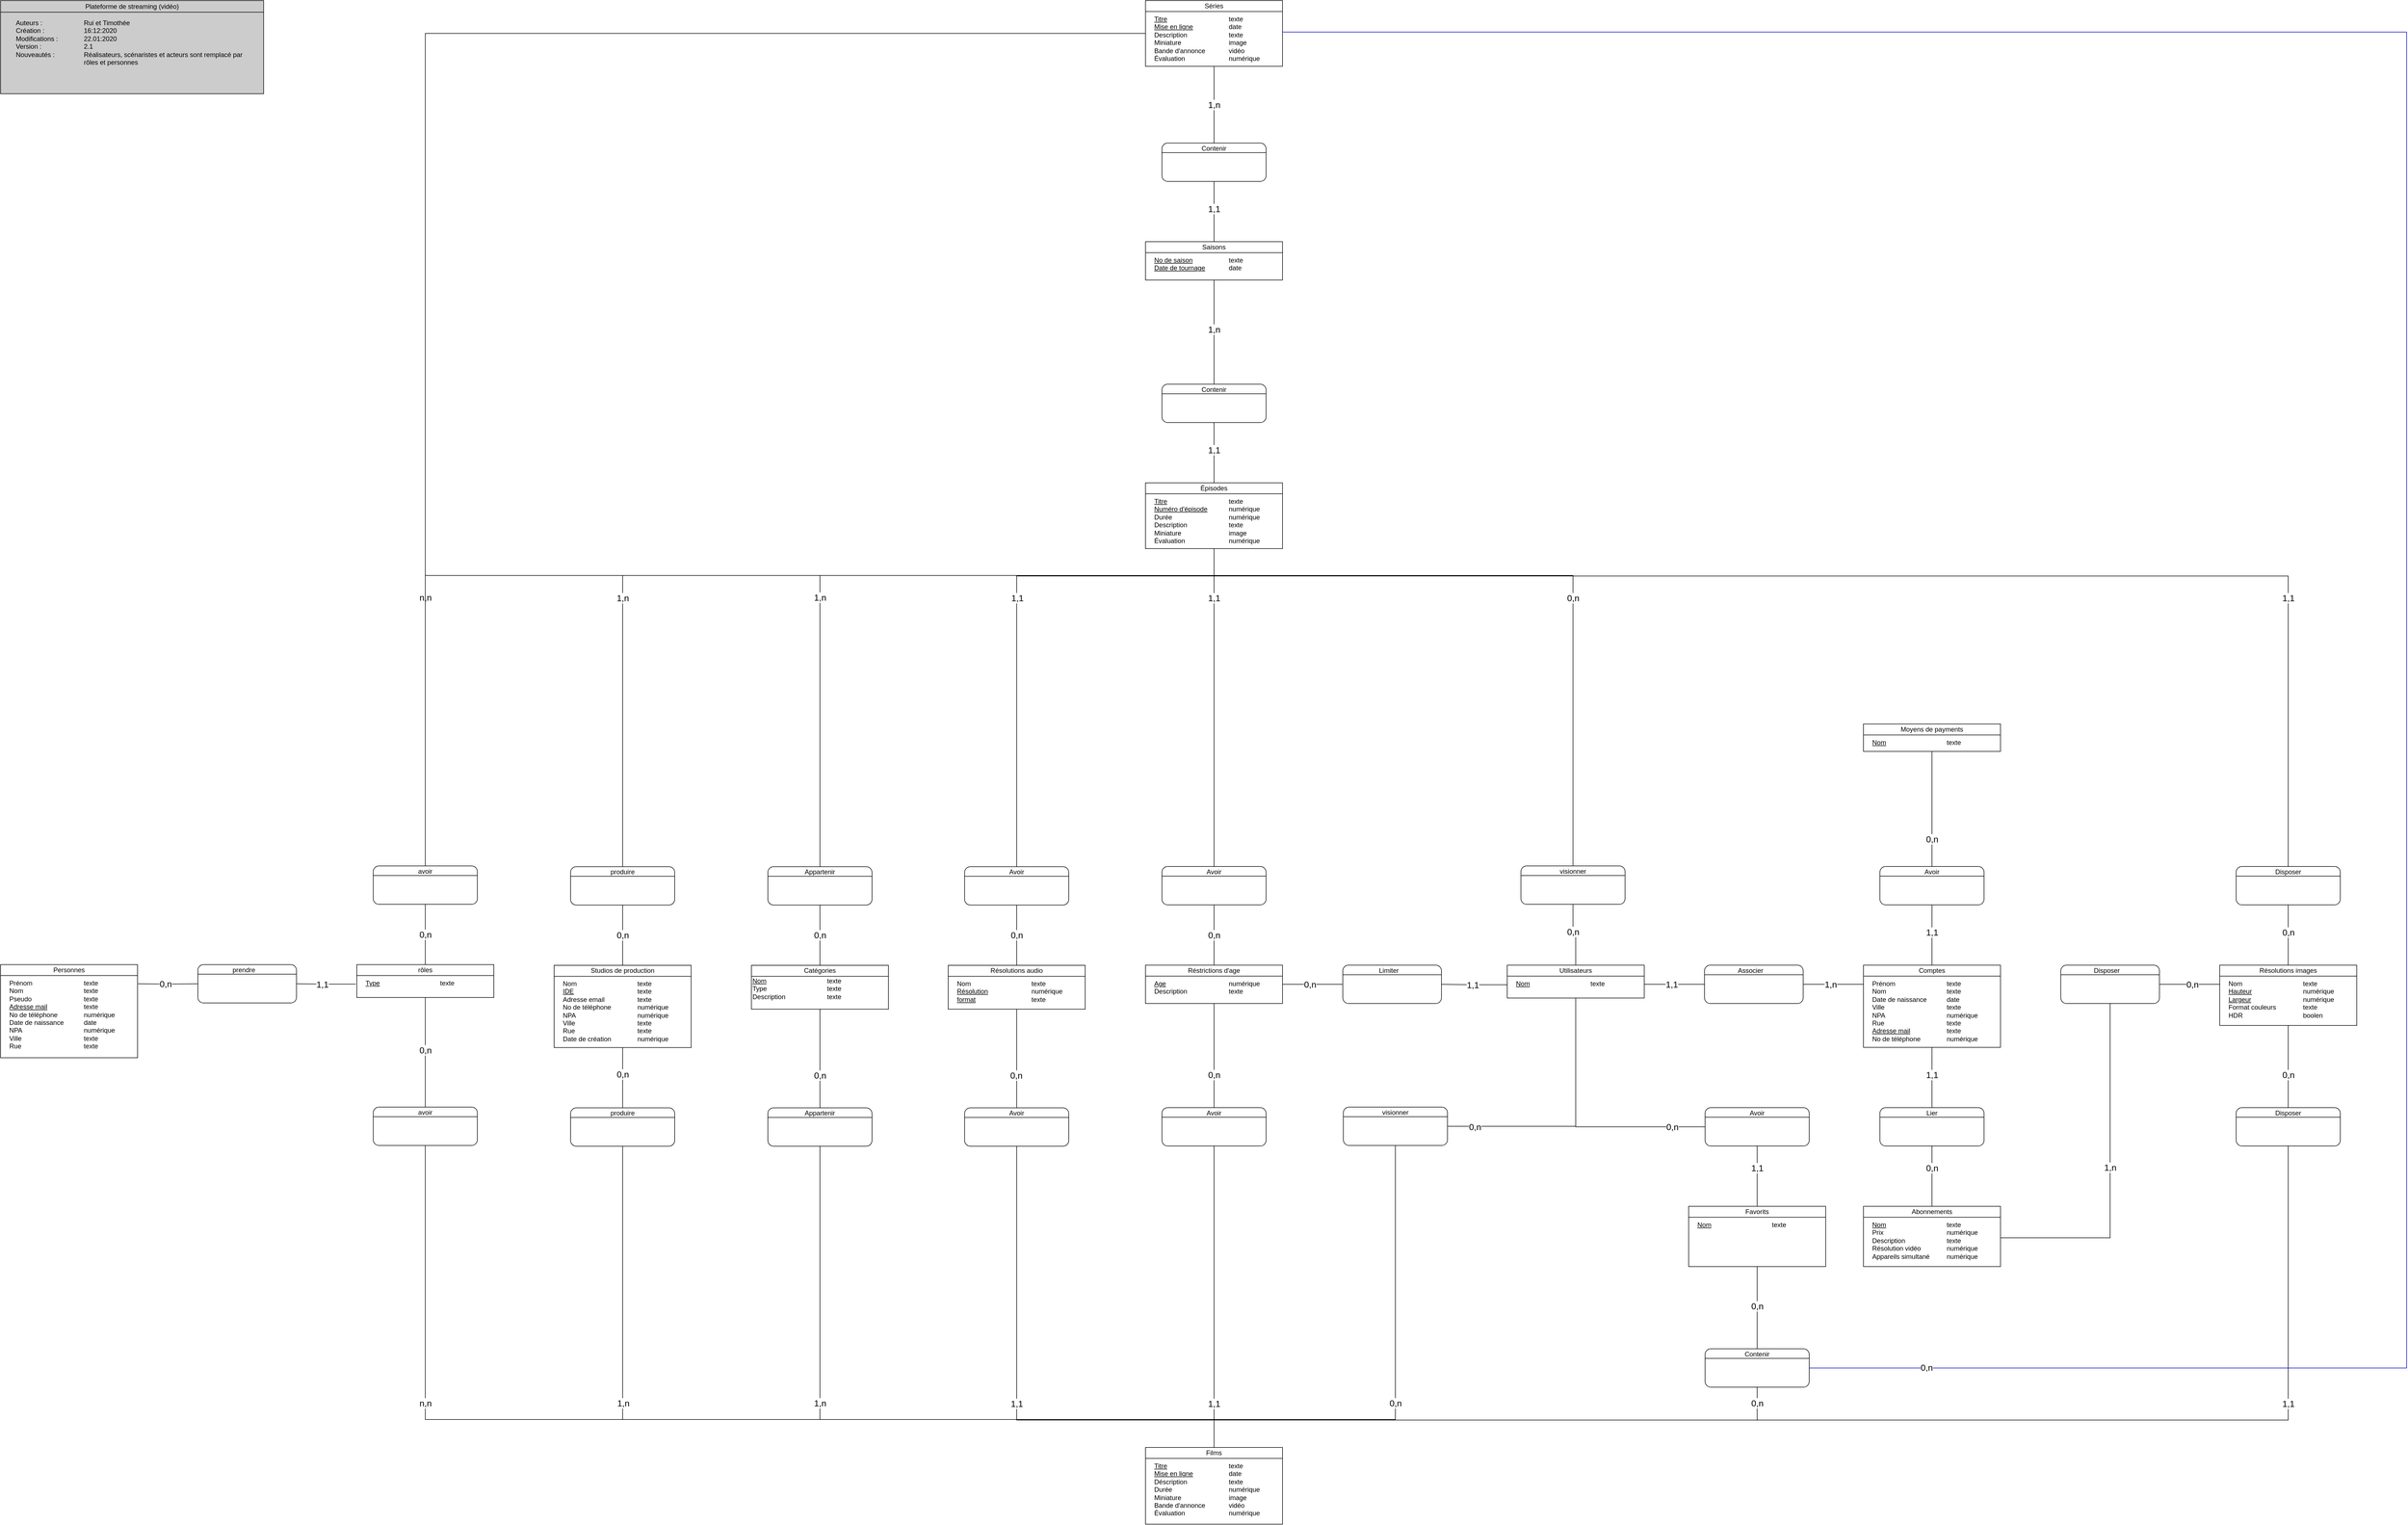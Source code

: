 <mxfile version="14.1.8" type="device"><diagram id="RijNjnvaa1h1Q81CgVOJ" name="Page-2"><mxGraphModel dx="3968" dy="1865" grid="1" gridSize="10" guides="1" tooltips="1" connect="1" arrows="1" fold="1" page="1" pageScale="1" pageWidth="827" pageHeight="1169" math="0" shadow="0"><root><mxCell id="FXSwRZTixgXB9OUEDX6P-0"/><mxCell id="FXSwRZTixgXB9OUEDX6P-1" parent="FXSwRZTixgXB9OUEDX6P-0"/><mxCell id="FXSwRZTixgXB9OUEDX6P-2" value="" style="group" parent="FXSwRZTixgXB9OUEDX6P-1" vertex="1" connectable="0"><mxGeometry x="918" y="591" width="250" height="150" as="geometry"/></mxCell><mxCell id="FXSwRZTixgXB9OUEDX6P-3" value="&lt;div style=&quot;box-sizing: border-box ; width: 100% ; padding: 2px&quot;&gt;&lt;br&gt;&lt;/div&gt;" style="verticalAlign=top;align=center;overflow=fill;html=1;rounded=0;shadow=0;comic=0;labelBackgroundColor=none;strokeColor=#000000;strokeWidth=1;fillColor=#ffffff;fontFamily=Verdana;fontSize=12;fontColor=#000000;" parent="FXSwRZTixgXB9OUEDX6P-2" vertex="1"><mxGeometry width="250" height="150" as="geometry"/></mxCell><mxCell id="FXSwRZTixgXB9OUEDX6P-4" value="Comptes" style="rounded=0;whiteSpace=wrap;html=1;" parent="FXSwRZTixgXB9OUEDX6P-2" vertex="1"><mxGeometry width="250" height="20" as="geometry"/></mxCell><mxCell id="FXSwRZTixgXB9OUEDX6P-5" value="Prénom&lt;br&gt;Nom&lt;br&gt;Date de naissance&lt;br&gt;Ville&lt;br&gt;NPA&lt;br&gt;Rue&lt;br&gt;&lt;u&gt;Adresse mail&lt;/u&gt;&lt;br&gt;No de téléphone" style="text;html=1;strokeColor=none;fillColor=none;align=left;verticalAlign=top;whiteSpace=wrap;rounded=0;" parent="FXSwRZTixgXB9OUEDX6P-2" vertex="1"><mxGeometry x="13.75" y="20" width="112.5" height="60" as="geometry"/></mxCell><mxCell id="FXSwRZTixgXB9OUEDX6P-6" value="texte&lt;br&gt;texte&lt;br&gt;date&lt;br&gt;texte&lt;br&gt;numérique&lt;br&gt;texte&lt;br&gt;texte&lt;br&gt;numérique" style="text;html=1;strokeColor=none;fillColor=none;align=left;verticalAlign=top;whiteSpace=wrap;rounded=0;" parent="FXSwRZTixgXB9OUEDX6P-2" vertex="1"><mxGeometry x="150" y="20" width="100" height="50" as="geometry"/></mxCell><mxCell id="zzoJbRQcs6aZVGk5j2hn-0" value="" style="group" parent="FXSwRZTixgXB9OUEDX6P-1" vertex="1" connectable="0"><mxGeometry x="-392" y="-1169" width="250" height="120" as="geometry"/></mxCell><mxCell id="zzoJbRQcs6aZVGk5j2hn-1" value="&lt;div style=&quot;box-sizing: border-box ; width: 100% ; padding: 2px&quot;&gt;&lt;br&gt;&lt;/div&gt;" style="verticalAlign=top;align=center;overflow=fill;html=1;rounded=0;shadow=0;comic=0;labelBackgroundColor=none;strokeColor=#000000;strokeWidth=1;fillColor=#ffffff;fontFamily=Verdana;fontSize=12;fontColor=#000000;" parent="zzoJbRQcs6aZVGk5j2hn-0" vertex="1"><mxGeometry width="250" height="120" as="geometry"/></mxCell><mxCell id="zzoJbRQcs6aZVGk5j2hn-2" value="Séries" style="rounded=0;whiteSpace=wrap;html=1;" parent="zzoJbRQcs6aZVGk5j2hn-0" vertex="1"><mxGeometry width="250" height="20" as="geometry"/></mxCell><mxCell id="zzoJbRQcs6aZVGk5j2hn-3" value="&lt;u&gt;Titre&lt;/u&gt;&lt;br&gt;&lt;u&gt;Mise en ligne&lt;/u&gt;&lt;br&gt;Description&lt;br&gt;Miniature&lt;br&gt;Bande d'annonce&lt;br&gt;Évaluation" style="text;html=1;strokeColor=none;fillColor=none;align=left;verticalAlign=top;whiteSpace=wrap;rounded=0;" parent="zzoJbRQcs6aZVGk5j2hn-0" vertex="1"><mxGeometry x="13.75" y="20" width="112.5" height="60" as="geometry"/></mxCell><mxCell id="zzoJbRQcs6aZVGk5j2hn-4" value="texte&lt;br&gt;date&lt;br&gt;texte&lt;br&gt;image&lt;br&gt;vidéo&lt;br&gt;numérique" style="text;html=1;strokeColor=none;fillColor=none;align=left;verticalAlign=top;whiteSpace=wrap;rounded=0;" parent="zzoJbRQcs6aZVGk5j2hn-0" vertex="1"><mxGeometry x="150" y="20" width="100" height="50" as="geometry"/></mxCell><mxCell id="zzoJbRQcs6aZVGk5j2hn-5" value="" style="group" parent="FXSwRZTixgXB9OUEDX6P-1" vertex="1" connectable="0"><mxGeometry x="-392" y="-729" width="250" height="90" as="geometry"/></mxCell><mxCell id="zzoJbRQcs6aZVGk5j2hn-6" value="&lt;div style=&quot;box-sizing: border-box ; width: 100% ; padding: 2px&quot;&gt;&lt;br&gt;&lt;/div&gt;" style="verticalAlign=top;align=center;overflow=fill;html=1;rounded=0;shadow=0;comic=0;labelBackgroundColor=none;strokeColor=#000000;strokeWidth=1;fillColor=#ffffff;fontFamily=Verdana;fontSize=12;fontColor=#000000;" parent="zzoJbRQcs6aZVGk5j2hn-5" vertex="1"><mxGeometry width="250" height="70" as="geometry"/></mxCell><mxCell id="zzoJbRQcs6aZVGk5j2hn-7" value="Saisons" style="rounded=0;whiteSpace=wrap;html=1;" parent="zzoJbRQcs6aZVGk5j2hn-5" vertex="1"><mxGeometry width="250" height="20" as="geometry"/></mxCell><mxCell id="zzoJbRQcs6aZVGk5j2hn-8" value="&lt;u&gt;No de saison&lt;/u&gt;&lt;br&gt;&lt;u&gt;Date de tournage&lt;/u&gt;" style="text;html=1;strokeColor=none;fillColor=none;align=left;verticalAlign=top;whiteSpace=wrap;rounded=0;" parent="zzoJbRQcs6aZVGk5j2hn-5" vertex="1"><mxGeometry x="13.75" y="20" width="112.5" height="40" as="geometry"/></mxCell><mxCell id="zzoJbRQcs6aZVGk5j2hn-9" value="texte&lt;br&gt;date" style="text;html=1;strokeColor=none;fillColor=none;align=left;verticalAlign=top;whiteSpace=wrap;rounded=0;" parent="zzoJbRQcs6aZVGk5j2hn-5" vertex="1"><mxGeometry x="150" y="20" width="100" height="40" as="geometry"/></mxCell><mxCell id="zzoJbRQcs6aZVGk5j2hn-10" value="" style="group" parent="FXSwRZTixgXB9OUEDX6P-1" vertex="1" connectable="0"><mxGeometry x="-392" y="1471" width="250" height="140" as="geometry"/></mxCell><mxCell id="zzoJbRQcs6aZVGk5j2hn-11" value="&lt;div style=&quot;box-sizing: border-box ; width: 100% ; padding: 2px&quot;&gt;&lt;br&gt;&lt;/div&gt;" style="verticalAlign=top;align=center;overflow=fill;html=1;rounded=0;shadow=0;comic=0;labelBackgroundColor=none;strokeColor=#000000;strokeWidth=1;fillColor=#ffffff;fontFamily=Verdana;fontSize=12;fontColor=#000000;" parent="zzoJbRQcs6aZVGk5j2hn-10" vertex="1"><mxGeometry width="250" height="140" as="geometry"/></mxCell><mxCell id="zzoJbRQcs6aZVGk5j2hn-12" value="Films" style="rounded=0;whiteSpace=wrap;html=1;" parent="zzoJbRQcs6aZVGk5j2hn-10" vertex="1"><mxGeometry width="250" height="20" as="geometry"/></mxCell><mxCell id="zzoJbRQcs6aZVGk5j2hn-13" value="&lt;u&gt;Titre&lt;/u&gt;&lt;br&gt;&lt;u&gt;Mise en ligne&lt;/u&gt;&lt;br&gt;Déscription&lt;br&gt;Durée&lt;br&gt;Miniature&lt;br&gt;Bande d'annonce&lt;br&gt;Évaluation" style="text;html=1;strokeColor=none;fillColor=none;align=left;verticalAlign=top;whiteSpace=wrap;rounded=0;" parent="zzoJbRQcs6aZVGk5j2hn-10" vertex="1"><mxGeometry x="13.75" y="20" width="112.5" height="60" as="geometry"/></mxCell><mxCell id="zzoJbRQcs6aZVGk5j2hn-14" value="texte&lt;br&gt;date&lt;br&gt;texte&lt;br&gt;numérique&lt;br&gt;image&lt;br&gt;vidéo&lt;br&gt;numérique" style="text;html=1;strokeColor=none;fillColor=none;align=left;verticalAlign=top;whiteSpace=wrap;rounded=0;" parent="zzoJbRQcs6aZVGk5j2hn-10" vertex="1"><mxGeometry x="150" y="20" width="100" height="50" as="geometry"/></mxCell><mxCell id="zzoJbRQcs6aZVGk5j2hn-15" value="" style="group" parent="FXSwRZTixgXB9OUEDX6P-1" vertex="1" connectable="0"><mxGeometry x="-392" y="-289" width="250" height="120" as="geometry"/></mxCell><mxCell id="zzoJbRQcs6aZVGk5j2hn-16" value="&lt;div style=&quot;box-sizing: border-box ; width: 100% ; padding: 2px&quot;&gt;&lt;br&gt;&lt;/div&gt;" style="verticalAlign=top;align=center;overflow=fill;html=1;rounded=0;shadow=0;comic=0;labelBackgroundColor=none;strokeColor=#000000;strokeWidth=1;fillColor=#ffffff;fontFamily=Verdana;fontSize=12;fontColor=#000000;" parent="zzoJbRQcs6aZVGk5j2hn-15" vertex="1"><mxGeometry width="250" height="120" as="geometry"/></mxCell><mxCell id="zzoJbRQcs6aZVGk5j2hn-17" value="Épisodes" style="rounded=0;whiteSpace=wrap;html=1;" parent="zzoJbRQcs6aZVGk5j2hn-15" vertex="1"><mxGeometry width="250.0" height="20" as="geometry"/></mxCell><mxCell id="zzoJbRQcs6aZVGk5j2hn-18" value="&lt;u&gt;Titre&lt;/u&gt;&lt;br&gt;&lt;u&gt;Numéro d'épisode&lt;/u&gt;&lt;br&gt;Durée&lt;br&gt;Description&lt;br&gt;Miniature&lt;br&gt;Évaluation" style="text;html=1;strokeColor=none;fillColor=none;align=left;verticalAlign=top;whiteSpace=wrap;rounded=0;" parent="zzoJbRQcs6aZVGk5j2hn-15" vertex="1"><mxGeometry x="13.75" y="20" width="112.5" height="60" as="geometry"/></mxCell><mxCell id="zzoJbRQcs6aZVGk5j2hn-19" value="texte&lt;br&gt;numérique&lt;br&gt;numérique&lt;br&gt;texte&lt;br&gt;image&lt;br&gt;numérique" style="text;html=1;strokeColor=none;fillColor=none;align=left;verticalAlign=top;whiteSpace=wrap;rounded=0;" parent="zzoJbRQcs6aZVGk5j2hn-15" vertex="1"><mxGeometry x="150" y="20" width="100" height="50" as="geometry"/></mxCell><mxCell id="XBX7WGNe9Vk6B05RVq6m-0" value="" style="group" parent="FXSwRZTixgXB9OUEDX6P-1" vertex="1" connectable="0"><mxGeometry x="599" y="1031" width="250" height="110" as="geometry"/></mxCell><mxCell id="XBX7WGNe9Vk6B05RVq6m-1" value="&lt;div style=&quot;box-sizing: border-box ; width: 100% ; padding: 2px&quot;&gt;&lt;br&gt;&lt;/div&gt;" style="verticalAlign=top;align=center;overflow=fill;html=1;rounded=0;shadow=0;comic=0;labelBackgroundColor=none;strokeColor=#000000;strokeWidth=1;fillColor=#ffffff;fontFamily=Verdana;fontSize=12;fontColor=#000000;" parent="XBX7WGNe9Vk6B05RVq6m-0" vertex="1"><mxGeometry width="250" height="110" as="geometry"/></mxCell><mxCell id="XBX7WGNe9Vk6B05RVq6m-2" value="Favorits" style="rounded=0;whiteSpace=wrap;html=1;" parent="XBX7WGNe9Vk6B05RVq6m-0" vertex="1"><mxGeometry width="250" height="20" as="geometry"/></mxCell><mxCell id="XBX7WGNe9Vk6B05RVq6m-3" value="&lt;u&gt;Nom&lt;/u&gt;" style="text;html=1;strokeColor=none;fillColor=none;align=left;verticalAlign=top;whiteSpace=wrap;rounded=0;" parent="XBX7WGNe9Vk6B05RVq6m-0" vertex="1"><mxGeometry x="13.75" y="20" width="112.5" height="60" as="geometry"/></mxCell><mxCell id="XBX7WGNe9Vk6B05RVq6m-4" value="texte" style="text;html=1;strokeColor=none;fillColor=none;align=left;verticalAlign=top;whiteSpace=wrap;rounded=0;" parent="XBX7WGNe9Vk6B05RVq6m-0" vertex="1"><mxGeometry x="150" y="20" width="100" height="50" as="geometry"/></mxCell><mxCell id="XBX7WGNe9Vk6B05RVq6m-15" value="" style="group" parent="FXSwRZTixgXB9OUEDX6P-1" vertex="1" connectable="0"><mxGeometry x="918" y="1031" width="250" height="110" as="geometry"/></mxCell><mxCell id="XBX7WGNe9Vk6B05RVq6m-16" value="&lt;div style=&quot;box-sizing: border-box ; width: 100% ; padding: 2px&quot;&gt;&lt;br&gt;&lt;/div&gt;" style="verticalAlign=top;align=center;overflow=fill;html=1;rounded=0;shadow=0;comic=0;labelBackgroundColor=none;strokeColor=#000000;strokeWidth=1;fillColor=#ffffff;fontFamily=Verdana;fontSize=12;fontColor=#000000;" parent="XBX7WGNe9Vk6B05RVq6m-15" vertex="1"><mxGeometry width="250" height="110" as="geometry"/></mxCell><mxCell id="XBX7WGNe9Vk6B05RVq6m-17" value="Abonnements" style="rounded=0;whiteSpace=wrap;html=1;" parent="XBX7WGNe9Vk6B05RVq6m-15" vertex="1"><mxGeometry width="250" height="20" as="geometry"/></mxCell><mxCell id="XBX7WGNe9Vk6B05RVq6m-18" value="&lt;u&gt;Nom&lt;/u&gt;&lt;br&gt;Prix&lt;br&gt;Description&lt;br&gt;Résolution vidéo&lt;br&gt;Appareils simultané" style="text;html=1;strokeColor=none;fillColor=none;align=left;verticalAlign=top;whiteSpace=wrap;rounded=0;" parent="XBX7WGNe9Vk6B05RVq6m-15" vertex="1"><mxGeometry x="13.75" y="20" width="112.5" height="60" as="geometry"/></mxCell><mxCell id="XBX7WGNe9Vk6B05RVq6m-19" value="texte&lt;br&gt;numérique&lt;br&gt;texte&lt;br&gt;numérique&lt;br&gt;numérique" style="text;html=1;strokeColor=none;fillColor=none;align=left;verticalAlign=top;whiteSpace=wrap;rounded=0;" parent="XBX7WGNe9Vk6B05RVq6m-15" vertex="1"><mxGeometry x="150" y="20" width="100" height="50" as="geometry"/></mxCell><mxCell id="XBX7WGNe9Vk6B05RVq6m-20" value="" style="group" parent="FXSwRZTixgXB9OUEDX6P-1" vertex="1" connectable="0"><mxGeometry x="-1111" y="591.36" width="250" height="90" as="geometry"/></mxCell><mxCell id="XBX7WGNe9Vk6B05RVq6m-21" value="&lt;div style=&quot;box-sizing: border-box ; width: 100% ; padding: 2px&quot;&gt;&lt;br&gt;&lt;/div&gt;" style="verticalAlign=top;align=center;overflow=fill;html=1;rounded=0;shadow=0;comic=0;labelBackgroundColor=none;strokeColor=#000000;strokeWidth=1;fillColor=#ffffff;fontFamily=Verdana;fontSize=12;fontColor=#000000;" parent="XBX7WGNe9Vk6B05RVq6m-20" vertex="1"><mxGeometry width="250" height="80" as="geometry"/></mxCell><mxCell id="XBX7WGNe9Vk6B05RVq6m-22" value="Catégories" style="rounded=0;whiteSpace=wrap;html=1;" parent="XBX7WGNe9Vk6B05RVq6m-20" vertex="1"><mxGeometry width="250" height="20" as="geometry"/></mxCell><mxCell id="XBX7WGNe9Vk6B05RVq6m-23" value="&lt;u&gt;Nom&lt;/u&gt;&lt;br&gt;Type&lt;br&gt;Description" style="text;html=1;strokeColor=none;fillColor=none;align=left;verticalAlign=top;whiteSpace=wrap;rounded=0;" parent="XBX7WGNe9Vk6B05RVq6m-20" vertex="1"><mxGeometry y="15" width="112.5" height="60" as="geometry"/></mxCell><mxCell id="XBX7WGNe9Vk6B05RVq6m-24" value="texte&lt;br&gt;texte&lt;br&gt;texte" style="text;html=1;strokeColor=none;fillColor=none;align=left;verticalAlign=top;whiteSpace=wrap;rounded=0;" parent="XBX7WGNe9Vk6B05RVq6m-20" vertex="1"><mxGeometry x="136.25" y="15" width="100" height="50" as="geometry"/></mxCell><mxCell id="XBX7WGNe9Vk6B05RVq6m-25" value="" style="group" parent="FXSwRZTixgXB9OUEDX6P-1" vertex="1" connectable="0"><mxGeometry x="-1471" y="591.36" width="250" height="150" as="geometry"/></mxCell><mxCell id="XBX7WGNe9Vk6B05RVq6m-26" value="&lt;div style=&quot;box-sizing: border-box ; width: 100% ; padding: 2px&quot;&gt;&lt;br&gt;&lt;/div&gt;" style="verticalAlign=top;align=center;overflow=fill;html=1;rounded=0;shadow=0;comic=0;labelBackgroundColor=none;strokeColor=#000000;strokeWidth=1;fillColor=#ffffff;fontFamily=Verdana;fontSize=12;fontColor=#000000;" parent="XBX7WGNe9Vk6B05RVq6m-25" vertex="1"><mxGeometry width="250" height="150" as="geometry"/></mxCell><mxCell id="XBX7WGNe9Vk6B05RVq6m-27" value="Studios de production" style="rounded=0;whiteSpace=wrap;html=1;" parent="XBX7WGNe9Vk6B05RVq6m-25" vertex="1"><mxGeometry width="250" height="20" as="geometry"/></mxCell><mxCell id="XBX7WGNe9Vk6B05RVq6m-28" value="Nom&lt;br&gt;&lt;u&gt;IDE&lt;/u&gt;&lt;br&gt;Adresse email&lt;br&gt;No de téléphone&lt;br&gt;NPA&lt;br&gt;Ville&lt;br&gt;Rue&lt;br&gt;Date de création" style="text;html=1;strokeColor=none;fillColor=none;align=left;verticalAlign=top;whiteSpace=wrap;rounded=0;" parent="XBX7WGNe9Vk6B05RVq6m-25" vertex="1"><mxGeometry x="13.75" y="20" width="112.5" height="60" as="geometry"/></mxCell><mxCell id="XBX7WGNe9Vk6B05RVq6m-29" value="texte&lt;br&gt;texte&lt;br&gt;texte&lt;br&gt;numérique&lt;br&gt;numérique&lt;br&gt;texte&lt;br&gt;texte&lt;br&gt;numérique" style="text;html=1;strokeColor=none;fillColor=none;align=left;verticalAlign=top;whiteSpace=wrap;rounded=0;" parent="XBX7WGNe9Vk6B05RVq6m-25" vertex="1"><mxGeometry x="150" y="20" width="100" height="50" as="geometry"/></mxCell><mxCell id="LaIxGjjGedKw8LGZiaHP-0" value="" style="group" parent="FXSwRZTixgXB9OUEDX6P-1" vertex="1" connectable="0"><mxGeometry x="-1831" y="590.0" width="250" height="110" as="geometry"/></mxCell><mxCell id="LaIxGjjGedKw8LGZiaHP-1" value="&lt;div style=&quot;box-sizing: border-box ; width: 100% ; padding: 2px&quot;&gt;&lt;br&gt;&lt;/div&gt;" style="verticalAlign=top;align=center;overflow=fill;html=1;rounded=0;shadow=0;comic=0;labelBackgroundColor=none;strokeColor=#000000;strokeWidth=1;fillColor=#ffffff;fontFamily=Verdana;fontSize=12;fontColor=#000000;" parent="LaIxGjjGedKw8LGZiaHP-0" vertex="1"><mxGeometry width="250" height="60" as="geometry"/></mxCell><mxCell id="LaIxGjjGedKw8LGZiaHP-2" value="rôles" style="rounded=0;whiteSpace=wrap;html=1;" parent="LaIxGjjGedKw8LGZiaHP-0" vertex="1"><mxGeometry width="250.0" height="20" as="geometry"/></mxCell><mxCell id="LaIxGjjGedKw8LGZiaHP-3" value="&lt;u&gt;Type&lt;/u&gt;" style="text;html=1;strokeColor=none;fillColor=none;align=left;verticalAlign=top;whiteSpace=wrap;rounded=0;" parent="LaIxGjjGedKw8LGZiaHP-0" vertex="1"><mxGeometry x="13.75" y="20" width="112.5" height="60" as="geometry"/></mxCell><mxCell id="LaIxGjjGedKw8LGZiaHP-4" value="texte" style="text;html=1;strokeColor=none;fillColor=none;align=left;verticalAlign=top;whiteSpace=wrap;rounded=0;" parent="LaIxGjjGedKw8LGZiaHP-0" vertex="1"><mxGeometry x="150" y="20" width="100" height="50" as="geometry"/></mxCell><mxCell id="LaIxGjjGedKw8LGZiaHP-5" value="" style="group" parent="FXSwRZTixgXB9OUEDX6P-1" vertex="1" connectable="0"><mxGeometry x="-2481" y="590.0" width="250" height="170" as="geometry"/></mxCell><mxCell id="LaIxGjjGedKw8LGZiaHP-6" value="&lt;div style=&quot;box-sizing: border-box ; width: 100% ; padding: 2px&quot;&gt;&lt;br&gt;&lt;/div&gt;" style="verticalAlign=top;align=center;overflow=fill;html=1;rounded=0;shadow=0;comic=0;labelBackgroundColor=none;strokeColor=#000000;strokeWidth=1;fillColor=#ffffff;fontFamily=Verdana;fontSize=12;fontColor=#000000;" parent="LaIxGjjGedKw8LGZiaHP-5" vertex="1"><mxGeometry width="250" height="170" as="geometry"/></mxCell><mxCell id="LaIxGjjGedKw8LGZiaHP-7" value="Personnes" style="rounded=0;whiteSpace=wrap;html=1;" parent="LaIxGjjGedKw8LGZiaHP-5" vertex="1"><mxGeometry width="250" height="20" as="geometry"/></mxCell><mxCell id="LaIxGjjGedKw8LGZiaHP-8" value="Prénom&lt;br&gt;Nom&lt;br&gt;Pseudo&lt;br&gt;&lt;u&gt;Adresse mail&lt;/u&gt;&lt;br&gt;No de téléphone&lt;br&gt;Date de naissance&lt;br&gt;NPA&lt;br&gt;Ville&lt;br&gt;Rue" style="text;html=1;strokeColor=none;fillColor=none;align=left;verticalAlign=top;whiteSpace=wrap;rounded=0;" parent="LaIxGjjGedKw8LGZiaHP-5" vertex="1"><mxGeometry x="13.75" y="20" width="112.5" height="60" as="geometry"/></mxCell><mxCell id="LaIxGjjGedKw8LGZiaHP-9" value="texte&lt;br&gt;texte&lt;br&gt;texte&lt;br&gt;texte&lt;br&gt;numérique&lt;br&gt;date&lt;br&gt;numérique&lt;br&gt;texte&lt;br&gt;texte" style="text;html=1;strokeColor=none;fillColor=none;align=left;verticalAlign=top;whiteSpace=wrap;rounded=0;" parent="LaIxGjjGedKw8LGZiaHP-5" vertex="1"><mxGeometry x="150" y="20" width="100" height="50" as="geometry"/></mxCell><mxCell id="QNB13attIObHBlXLhEPM-0" value="" style="group" parent="FXSwRZTixgXB9OUEDX6P-1" vertex="1" connectable="0"><mxGeometry x="-392" y="591" width="250" height="90" as="geometry"/></mxCell><mxCell id="QNB13attIObHBlXLhEPM-1" value="&lt;div style=&quot;box-sizing: border-box ; width: 100% ; padding: 2px&quot;&gt;&lt;br&gt;&lt;/div&gt;" style="verticalAlign=top;align=center;overflow=fill;html=1;rounded=0;shadow=0;comic=0;labelBackgroundColor=none;strokeColor=#000000;strokeWidth=1;fillColor=#ffffff;fontFamily=Verdana;fontSize=12;fontColor=#000000;" parent="QNB13attIObHBlXLhEPM-0" vertex="1"><mxGeometry width="250" height="70" as="geometry"/></mxCell><mxCell id="QNB13attIObHBlXLhEPM-2" value="Réstrictions d'age" style="rounded=0;whiteSpace=wrap;html=1;" parent="QNB13attIObHBlXLhEPM-0" vertex="1"><mxGeometry width="250" height="20" as="geometry"/></mxCell><mxCell id="QNB13attIObHBlXLhEPM-3" value="&lt;u&gt;Age&lt;br&gt;&lt;/u&gt;Description" style="text;html=1;strokeColor=none;fillColor=none;align=left;verticalAlign=top;whiteSpace=wrap;rounded=0;" parent="QNB13attIObHBlXLhEPM-0" vertex="1"><mxGeometry x="13.75" y="20" width="112.5" height="40" as="geometry"/></mxCell><mxCell id="QNB13attIObHBlXLhEPM-4" value="numérique&lt;br&gt;texte" style="text;html=1;strokeColor=none;fillColor=none;align=left;verticalAlign=top;whiteSpace=wrap;rounded=0;" parent="QNB13attIObHBlXLhEPM-0" vertex="1"><mxGeometry x="150" y="20" width="100" height="40" as="geometry"/></mxCell><mxCell id="QNB13attIObHBlXLhEPM-13" value="" style="group" parent="FXSwRZTixgXB9OUEDX6P-1" vertex="1" connectable="0"><mxGeometry x="1568" y="591" width="250" height="110" as="geometry"/></mxCell><mxCell id="QNB13attIObHBlXLhEPM-14" value="&lt;div style=&quot;box-sizing: border-box ; width: 100% ; padding: 2px&quot;&gt;&lt;br&gt;&lt;/div&gt;" style="verticalAlign=top;align=center;overflow=fill;html=1;rounded=0;shadow=0;comic=0;labelBackgroundColor=none;strokeColor=#000000;strokeWidth=1;fillColor=#ffffff;fontFamily=Verdana;fontSize=12;fontColor=#000000;" parent="QNB13attIObHBlXLhEPM-13" vertex="1"><mxGeometry width="250" height="110" as="geometry"/></mxCell><mxCell id="QNB13attIObHBlXLhEPM-15" value="Résolutions images" style="rounded=0;whiteSpace=wrap;html=1;" parent="QNB13attIObHBlXLhEPM-13" vertex="1"><mxGeometry width="250" height="20" as="geometry"/></mxCell><mxCell id="QNB13attIObHBlXLhEPM-16" value="Nom&lt;br&gt;&lt;u&gt;Hauteur&lt;/u&gt;&lt;br&gt;&lt;u&gt;Largeur&lt;/u&gt;&lt;br&gt;Format couleurs&lt;br&gt;HDR" style="text;html=1;strokeColor=none;fillColor=none;align=left;verticalAlign=top;whiteSpace=wrap;rounded=0;" parent="QNB13attIObHBlXLhEPM-13" vertex="1"><mxGeometry x="13.75" y="20" width="112.5" height="60" as="geometry"/></mxCell><mxCell id="QNB13attIObHBlXLhEPM-17" value="texte&lt;br&gt;numérique&lt;br&gt;numérique&lt;br&gt;texte&lt;br&gt;boolen" style="text;html=1;strokeColor=none;fillColor=none;align=left;verticalAlign=top;whiteSpace=wrap;rounded=0;" parent="QNB13attIObHBlXLhEPM-13" vertex="1"><mxGeometry x="150" y="20" width="100" height="50" as="geometry"/></mxCell><mxCell id="QNB13attIObHBlXLhEPM-28" value="" style="group" parent="FXSwRZTixgXB9OUEDX6P-1" vertex="1" connectable="0"><mxGeometry x="918" y="151" width="250" height="90" as="geometry"/></mxCell><mxCell id="QNB13attIObHBlXLhEPM-29" value="&lt;div style=&quot;box-sizing: border-box ; width: 100% ; padding: 2px&quot;&gt;&lt;br&gt;&lt;/div&gt;" style="verticalAlign=top;align=center;overflow=fill;html=1;rounded=0;shadow=0;comic=0;labelBackgroundColor=none;strokeColor=#000000;strokeWidth=1;fillColor=#ffffff;fontFamily=Verdana;fontSize=12;fontColor=#000000;" parent="QNB13attIObHBlXLhEPM-28" vertex="1"><mxGeometry width="250" height="50" as="geometry"/></mxCell><mxCell id="QNB13attIObHBlXLhEPM-30" value="Moyens de payments" style="rounded=0;whiteSpace=wrap;html=1;" parent="QNB13attIObHBlXLhEPM-28" vertex="1"><mxGeometry width="250" height="20" as="geometry"/></mxCell><mxCell id="QNB13attIObHBlXLhEPM-31" value="&lt;u&gt;Nom&lt;/u&gt;" style="text;html=1;strokeColor=none;fillColor=none;align=left;verticalAlign=top;whiteSpace=wrap;rounded=0;" parent="QNB13attIObHBlXLhEPM-28" vertex="1"><mxGeometry x="13.75" y="20" width="112.5" height="20" as="geometry"/></mxCell><mxCell id="QNB13attIObHBlXLhEPM-32" value="texte" style="text;html=1;strokeColor=none;fillColor=none;align=left;verticalAlign=top;whiteSpace=wrap;rounded=0;" parent="QNB13attIObHBlXLhEPM-28" vertex="1"><mxGeometry x="150" y="20" width="100" height="20" as="geometry"/></mxCell><mxCell id="QNB13attIObHBlXLhEPM-9" value="&lt;div style=&quot;box-sizing: border-box ; width: 100% ; padding: 2px&quot;&gt;&lt;br&gt;&lt;/div&gt;" style="verticalAlign=top;align=center;overflow=fill;html=1;rounded=0;shadow=0;comic=0;labelBackgroundColor=none;strokeColor=#000000;strokeWidth=1;fillColor=#ffffff;fontFamily=Verdana;fontSize=12;fontColor=#000000;" parent="FXSwRZTixgXB9OUEDX6P-1" vertex="1"><mxGeometry x="-752" y="591.36" width="250" height="80" as="geometry"/></mxCell><mxCell id="QNB13attIObHBlXLhEPM-10" value="Résolutions audio" style="rounded=0;whiteSpace=wrap;html=1;" parent="FXSwRZTixgXB9OUEDX6P-1" vertex="1"><mxGeometry x="-752" y="591.36" width="250" height="20" as="geometry"/></mxCell><mxCell id="QNB13attIObHBlXLhEPM-11" value="Nom&lt;br&gt;&lt;u&gt;Résolution&lt;br&gt;format&lt;br&gt;&lt;/u&gt;" style="text;html=1;strokeColor=none;fillColor=none;align=left;verticalAlign=top;whiteSpace=wrap;rounded=0;" parent="FXSwRZTixgXB9OUEDX6P-1" vertex="1"><mxGeometry x="-738.25" y="611.36" width="112.5" height="50" as="geometry"/></mxCell><mxCell id="QNB13attIObHBlXLhEPM-12" value="texte&lt;br&gt;numérique&lt;br&gt;texte" style="text;html=1;strokeColor=none;fillColor=none;align=left;verticalAlign=top;whiteSpace=wrap;rounded=0;" parent="FXSwRZTixgXB9OUEDX6P-1" vertex="1"><mxGeometry x="-602" y="611.36" width="100" height="50" as="geometry"/></mxCell><mxCell id="QNB13attIObHBlXLhEPM-214" value="" style="edgeStyle=orthogonalEdgeStyle;rounded=0;orthogonalLoop=1;jettySize=auto;html=1;startArrow=none;startFill=0;endArrow=none;endFill=0;entryX=0.5;entryY=1;entryDx=0;entryDy=0;exitX=0.5;exitY=0;exitDx=0;exitDy=0;" parent="FXSwRZTixgXB9OUEDX6P-1" source="XBX7WGNe9Vk6B05RVq6m-27" target="QNB13attIObHBlXLhEPM-217" edge="1"><mxGeometry relative="1" as="geometry"><mxPoint x="-1346" y="561.36" as="sourcePoint"/><Array as="points"/></mxGeometry></mxCell><mxCell id="QNB13attIObHBlXLhEPM-215" value="0,n" style="text;html=1;resizable=0;points=[];align=center;verticalAlign=middle;labelBackgroundColor=#ffffff;fontSize=16;" parent="QNB13attIObHBlXLhEPM-214" vertex="1" connectable="0"><mxGeometry x="-0.646" relative="1" as="geometry"><mxPoint y="-35.69" as="offset"/></mxGeometry></mxCell><mxCell id="QNB13attIObHBlXLhEPM-216" value="" style="group" parent="FXSwRZTixgXB9OUEDX6P-1" vertex="1" connectable="0"><mxGeometry x="-1441" y="411.36" width="200" height="70" as="geometry"/></mxCell><mxCell id="QNB13attIObHBlXLhEPM-217" value="&lt;div style=&quot;box-sizing: border-box ; width: 100% ; padding: 2px&quot;&gt;&lt;br&gt;&lt;/div&gt;" style="verticalAlign=top;align=center;overflow=fill;html=1;rounded=1;shadow=0;comic=0;labelBackgroundColor=none;strokeColor=#000000;strokeWidth=1;fillColor=#ffffff;fontFamily=Verdana;fontSize=12;fontColor=#000000;" parent="QNB13attIObHBlXLhEPM-216" vertex="1"><mxGeometry width="190" height="70" as="geometry"/></mxCell><mxCell id="QNB13attIObHBlXLhEPM-218" value="" style="endArrow=none;html=1;entryX=1;entryY=0.25;entryDx=0;entryDy=0;exitX=0;exitY=0.25;exitDx=0;exitDy=0;" parent="QNB13attIObHBlXLhEPM-216" source="QNB13attIObHBlXLhEPM-217" target="QNB13attIObHBlXLhEPM-217" edge="1"><mxGeometry width="50" height="50" relative="1" as="geometry"><mxPoint x="-280" y="150" as="sourcePoint"/><mxPoint x="-230" y="100" as="targetPoint"/></mxGeometry></mxCell><mxCell id="QNB13attIObHBlXLhEPM-219" value="produire" style="text;html=1;strokeColor=none;fillColor=none;align=center;verticalAlign=middle;whiteSpace=wrap;rounded=0;" parent="QNB13attIObHBlXLhEPM-216" vertex="1"><mxGeometry x="35" width="120" height="20" as="geometry"/></mxCell><mxCell id="QNB13attIObHBlXLhEPM-294" value="" style="edgeStyle=orthogonalEdgeStyle;rounded=0;orthogonalLoop=1;jettySize=auto;html=1;startArrow=none;startFill=0;endArrow=none;endFill=0;entryX=0.5;entryY=1;entryDx=0;entryDy=0;exitX=0.5;exitY=0;exitDx=0;exitDy=0;" parent="FXSwRZTixgXB9OUEDX6P-1" source="XBX7WGNe9Vk6B05RVq6m-22" target="QNB13attIObHBlXLhEPM-297" edge="1"><mxGeometry relative="1" as="geometry"><mxPoint x="-986" y="561.36" as="sourcePoint"/><Array as="points"/></mxGeometry></mxCell><mxCell id="QNB13attIObHBlXLhEPM-295" value="0,n" style="text;html=1;resizable=0;points=[];align=center;verticalAlign=middle;labelBackgroundColor=#ffffff;fontSize=16;" parent="QNB13attIObHBlXLhEPM-294" vertex="1" connectable="0"><mxGeometry x="-0.646" relative="1" as="geometry"><mxPoint y="-35.69" as="offset"/></mxGeometry></mxCell><mxCell id="QNB13attIObHBlXLhEPM-296" value="" style="group" parent="FXSwRZTixgXB9OUEDX6P-1" vertex="1" connectable="0"><mxGeometry x="-1081" y="411.36" width="200" height="70" as="geometry"/></mxCell><mxCell id="QNB13attIObHBlXLhEPM-297" value="&lt;div style=&quot;box-sizing: border-box ; width: 100% ; padding: 2px&quot;&gt;&lt;br&gt;&lt;/div&gt;" style="verticalAlign=top;align=center;overflow=fill;html=1;rounded=1;shadow=0;comic=0;labelBackgroundColor=none;strokeColor=#000000;strokeWidth=1;fillColor=#ffffff;fontFamily=Verdana;fontSize=12;fontColor=#000000;" parent="QNB13attIObHBlXLhEPM-296" vertex="1"><mxGeometry width="190" height="70" as="geometry"/></mxCell><mxCell id="QNB13attIObHBlXLhEPM-298" value="" style="endArrow=none;html=1;entryX=1;entryY=0.25;entryDx=0;entryDy=0;exitX=0;exitY=0.25;exitDx=0;exitDy=0;" parent="QNB13attIObHBlXLhEPM-296" source="QNB13attIObHBlXLhEPM-297" target="QNB13attIObHBlXLhEPM-297" edge="1"><mxGeometry width="50" height="50" relative="1" as="geometry"><mxPoint x="-280" y="150" as="sourcePoint"/><mxPoint x="-230" y="100" as="targetPoint"/></mxGeometry></mxCell><mxCell id="QNB13attIObHBlXLhEPM-299" value="Appartenir" style="text;html=1;strokeColor=none;fillColor=none;align=center;verticalAlign=middle;whiteSpace=wrap;rounded=0;" parent="QNB13attIObHBlXLhEPM-296" vertex="1"><mxGeometry x="35" width="120" height="20" as="geometry"/></mxCell><mxCell id="QNB13attIObHBlXLhEPM-302" value="" style="edgeStyle=orthogonalEdgeStyle;rounded=0;orthogonalLoop=1;jettySize=auto;html=1;startArrow=none;startFill=0;endArrow=none;endFill=0;entryX=0.5;entryY=1;entryDx=0;entryDy=0;exitX=0.5;exitY=0;exitDx=0;exitDy=0;" parent="FXSwRZTixgXB9OUEDX6P-1" source="LaIxGjjGedKw8LGZiaHP-2" target="QNB13attIObHBlXLhEPM-305" edge="1"><mxGeometry relative="1" as="geometry"><mxPoint x="-1706" y="560.0" as="sourcePoint"/><Array as="points"/></mxGeometry></mxCell><mxCell id="QNB13attIObHBlXLhEPM-303" value="0,n" style="text;html=1;resizable=0;points=[];align=center;verticalAlign=middle;labelBackgroundColor=#ffffff;fontSize=16;" parent="QNB13attIObHBlXLhEPM-302" vertex="1" connectable="0"><mxGeometry x="-0.646" relative="1" as="geometry"><mxPoint y="-35.69" as="offset"/></mxGeometry></mxCell><mxCell id="QNB13attIObHBlXLhEPM-304" value="" style="group" parent="FXSwRZTixgXB9OUEDX6P-1" vertex="1" connectable="0"><mxGeometry x="-1801" y="410" width="200" height="70" as="geometry"/></mxCell><mxCell id="QNB13attIObHBlXLhEPM-305" value="&lt;div style=&quot;box-sizing: border-box ; width: 100% ; padding: 2px&quot;&gt;&lt;br&gt;&lt;/div&gt;" style="verticalAlign=top;align=center;overflow=fill;html=1;rounded=1;shadow=0;comic=0;labelBackgroundColor=none;strokeColor=#000000;strokeWidth=1;fillColor=#ffffff;fontFamily=Verdana;fontSize=12;fontColor=#000000;" parent="QNB13attIObHBlXLhEPM-304" vertex="1"><mxGeometry width="190" height="70" as="geometry"/></mxCell><mxCell id="QNB13attIObHBlXLhEPM-306" value="" style="endArrow=none;html=1;entryX=1;entryY=0.25;entryDx=0;entryDy=0;exitX=0;exitY=0.25;exitDx=0;exitDy=0;" parent="QNB13attIObHBlXLhEPM-304" source="QNB13attIObHBlXLhEPM-305" target="QNB13attIObHBlXLhEPM-305" edge="1"><mxGeometry width="50" height="50" relative="1" as="geometry"><mxPoint x="-280" y="150" as="sourcePoint"/><mxPoint x="-230" y="100" as="targetPoint"/></mxGeometry></mxCell><mxCell id="QNB13attIObHBlXLhEPM-307" value="avoir" style="text;html=1;strokeColor=none;fillColor=none;align=center;verticalAlign=middle;whiteSpace=wrap;rounded=0;" parent="QNB13attIObHBlXLhEPM-304" vertex="1"><mxGeometry x="35" width="120" height="20" as="geometry"/></mxCell><mxCell id="QNB13attIObHBlXLhEPM-310" value="" style="edgeStyle=orthogonalEdgeStyle;rounded=0;orthogonalLoop=1;jettySize=auto;html=1;startArrow=none;startFill=0;endArrow=none;endFill=0;entryX=0.5;entryY=1;entryDx=0;entryDy=0;exitX=0.5;exitY=0;exitDx=0;exitDy=0;" parent="FXSwRZTixgXB9OUEDX6P-1" source="QNB13attIObHBlXLhEPM-10" target="QNB13attIObHBlXLhEPM-313" edge="1"><mxGeometry relative="1" as="geometry"><mxPoint x="-627" y="561.36" as="sourcePoint"/><Array as="points"/></mxGeometry></mxCell><mxCell id="QNB13attIObHBlXLhEPM-311" value="0,n" style="text;html=1;resizable=0;points=[];align=center;verticalAlign=middle;labelBackgroundColor=#ffffff;fontSize=16;" parent="QNB13attIObHBlXLhEPM-310" vertex="1" connectable="0"><mxGeometry x="-0.646" relative="1" as="geometry"><mxPoint y="-35.69" as="offset"/></mxGeometry></mxCell><mxCell id="QNB13attIObHBlXLhEPM-312" value="" style="group" parent="FXSwRZTixgXB9OUEDX6P-1" vertex="1" connectable="0"><mxGeometry x="-722" y="411.36" width="200" height="70" as="geometry"/></mxCell><mxCell id="QNB13attIObHBlXLhEPM-313" value="&lt;div style=&quot;box-sizing: border-box ; width: 100% ; padding: 2px&quot;&gt;&lt;br&gt;&lt;/div&gt;" style="verticalAlign=top;align=center;overflow=fill;html=1;rounded=1;shadow=0;comic=0;labelBackgroundColor=none;strokeColor=#000000;strokeWidth=1;fillColor=#ffffff;fontFamily=Verdana;fontSize=12;fontColor=#000000;" parent="QNB13attIObHBlXLhEPM-312" vertex="1"><mxGeometry width="190" height="70" as="geometry"/></mxCell><mxCell id="QNB13attIObHBlXLhEPM-314" value="" style="endArrow=none;html=1;entryX=1;entryY=0.25;entryDx=0;entryDy=0;exitX=0;exitY=0.25;exitDx=0;exitDy=0;" parent="QNB13attIObHBlXLhEPM-312" source="QNB13attIObHBlXLhEPM-313" target="QNB13attIObHBlXLhEPM-313" edge="1"><mxGeometry width="50" height="50" relative="1" as="geometry"><mxPoint x="-280" y="150" as="sourcePoint"/><mxPoint x="-230" y="100" as="targetPoint"/></mxGeometry></mxCell><mxCell id="QNB13attIObHBlXLhEPM-315" value="Avoir" style="text;html=1;strokeColor=none;fillColor=none;align=center;verticalAlign=middle;whiteSpace=wrap;rounded=0;" parent="QNB13attIObHBlXLhEPM-312" vertex="1"><mxGeometry x="35" width="120" height="20" as="geometry"/></mxCell><mxCell id="QNB13attIObHBlXLhEPM-332" style="edgeStyle=orthogonalEdgeStyle;html=1;labelBackgroundColor=none;startArrow=none;endArrow=none;fontFamily=Verdana;fontSize=12;align=left;entryX=0.5;entryY=0;entryDx=0;entryDy=0;startFill=0;endFill=0;rounded=0;exitX=0.5;exitY=1;exitDx=0;exitDy=0;" parent="FXSwRZTixgXB9OUEDX6P-1" source="XBX7WGNe9Vk6B05RVq6m-26" target="QNB13attIObHBlXLhEPM-337" edge="1"><mxGeometry relative="1" as="geometry"><mxPoint x="-861" y="601.36" as="targetPoint"/><mxPoint x="-1346" y="761.36" as="sourcePoint"/><Array as="points"/></mxGeometry></mxCell><mxCell id="QNB13attIObHBlXLhEPM-333" value="0,n" style="text;html=1;resizable=0;points=[];align=center;verticalAlign=middle;labelBackgroundColor=#ffffff;direction=south;fontSize=16;" parent="QNB13attIObHBlXLhEPM-332" vertex="1" connectable="0"><mxGeometry x="-0.77" y="-1" relative="1" as="geometry"><mxPoint x="1" y="35.78" as="offset"/></mxGeometry></mxCell><mxCell id="QNB13attIObHBlXLhEPM-336" value="" style="group" parent="FXSwRZTixgXB9OUEDX6P-1" vertex="1" connectable="0"><mxGeometry x="-1441" y="851.36" width="200" height="70" as="geometry"/></mxCell><mxCell id="QNB13attIObHBlXLhEPM-337" value="&lt;div style=&quot;box-sizing: border-box ; width: 100% ; padding: 2px&quot;&gt;&lt;br&gt;&lt;/div&gt;" style="verticalAlign=top;align=center;overflow=fill;html=1;rounded=1;shadow=0;comic=0;labelBackgroundColor=none;strokeColor=#000000;strokeWidth=1;fillColor=#ffffff;fontFamily=Verdana;fontSize=12;fontColor=#000000;" parent="QNB13attIObHBlXLhEPM-336" vertex="1"><mxGeometry width="190" height="70" as="geometry"/></mxCell><mxCell id="QNB13attIObHBlXLhEPM-338" value="" style="endArrow=none;html=1;entryX=1;entryY=0.25;entryDx=0;entryDy=0;exitX=0;exitY=0.25;exitDx=0;exitDy=0;" parent="QNB13attIObHBlXLhEPM-336" source="QNB13attIObHBlXLhEPM-337" target="QNB13attIObHBlXLhEPM-337" edge="1"><mxGeometry width="50" height="50" relative="1" as="geometry"><mxPoint x="-280" y="150" as="sourcePoint"/><mxPoint x="-230" y="100" as="targetPoint"/></mxGeometry></mxCell><mxCell id="QNB13attIObHBlXLhEPM-339" value="produire" style="text;html=1;strokeColor=none;fillColor=none;align=center;verticalAlign=middle;whiteSpace=wrap;rounded=0;" parent="QNB13attIObHBlXLhEPM-336" vertex="1"><mxGeometry x="35" width="120" height="20" as="geometry"/></mxCell><mxCell id="QNB13attIObHBlXLhEPM-356" style="edgeStyle=orthogonalEdgeStyle;html=1;labelBackgroundColor=none;startArrow=none;endArrow=none;fontFamily=Verdana;fontSize=12;align=left;entryX=0.5;entryY=0;entryDx=0;entryDy=0;startFill=0;endFill=0;rounded=0;exitX=0.5;exitY=1;exitDx=0;exitDy=0;" parent="FXSwRZTixgXB9OUEDX6P-1" source="XBX7WGNe9Vk6B05RVq6m-21" target="QNB13attIObHBlXLhEPM-361" edge="1"><mxGeometry relative="1" as="geometry"><mxPoint x="-501" y="601.36" as="targetPoint"/><mxPoint x="-986" y="761.36" as="sourcePoint"/><Array as="points"/></mxGeometry></mxCell><mxCell id="QNB13attIObHBlXLhEPM-357" value="0,n" style="text;html=1;resizable=0;points=[];align=center;verticalAlign=middle;labelBackgroundColor=#ffffff;direction=south;fontSize=16;" parent="QNB13attIObHBlXLhEPM-356" vertex="1" connectable="0"><mxGeometry x="-0.77" y="-1" relative="1" as="geometry"><mxPoint x="1" y="99.43" as="offset"/></mxGeometry></mxCell><mxCell id="QNB13attIObHBlXLhEPM-360" value="" style="group" parent="FXSwRZTixgXB9OUEDX6P-1" vertex="1" connectable="0"><mxGeometry x="-1081" y="851.36" width="200" height="70" as="geometry"/></mxCell><mxCell id="QNB13attIObHBlXLhEPM-361" value="&lt;div style=&quot;box-sizing: border-box ; width: 100% ; padding: 2px&quot;&gt;&lt;br&gt;&lt;/div&gt;" style="verticalAlign=top;align=center;overflow=fill;html=1;rounded=1;shadow=0;comic=0;labelBackgroundColor=none;strokeColor=#000000;strokeWidth=1;fillColor=#ffffff;fontFamily=Verdana;fontSize=12;fontColor=#000000;" parent="QNB13attIObHBlXLhEPM-360" vertex="1"><mxGeometry width="190" height="70" as="geometry"/></mxCell><mxCell id="QNB13attIObHBlXLhEPM-362" value="" style="endArrow=none;html=1;entryX=1;entryY=0.25;entryDx=0;entryDy=0;exitX=0;exitY=0.25;exitDx=0;exitDy=0;" parent="QNB13attIObHBlXLhEPM-360" source="QNB13attIObHBlXLhEPM-361" target="QNB13attIObHBlXLhEPM-361" edge="1"><mxGeometry width="50" height="50" relative="1" as="geometry"><mxPoint x="-280" y="150" as="sourcePoint"/><mxPoint x="-230" y="100" as="targetPoint"/></mxGeometry></mxCell><mxCell id="QNB13attIObHBlXLhEPM-363" value="Appartenir" style="text;html=1;strokeColor=none;fillColor=none;align=center;verticalAlign=middle;whiteSpace=wrap;rounded=0;" parent="QNB13attIObHBlXLhEPM-360" vertex="1"><mxGeometry x="35" width="120" height="20" as="geometry"/></mxCell><mxCell id="QNB13attIObHBlXLhEPM-364" style="edgeStyle=orthogonalEdgeStyle;html=1;labelBackgroundColor=none;startArrow=none;endArrow=none;fontFamily=Verdana;fontSize=12;align=left;entryX=0.5;entryY=0;entryDx=0;entryDy=0;startFill=0;endFill=0;rounded=0;exitX=0.5;exitY=1;exitDx=0;exitDy=0;" parent="FXSwRZTixgXB9OUEDX6P-1" source="LaIxGjjGedKw8LGZiaHP-1" target="QNB13attIObHBlXLhEPM-369" edge="1"><mxGeometry relative="1" as="geometry"><mxPoint x="-1221" y="600.0" as="targetPoint"/><mxPoint x="-1706" y="760.0" as="sourcePoint"/><Array as="points"/></mxGeometry></mxCell><mxCell id="QNB13attIObHBlXLhEPM-365" value="0,n" style="text;html=1;resizable=0;points=[];align=center;verticalAlign=middle;labelBackgroundColor=#ffffff;direction=south;fontSize=16;" parent="QNB13attIObHBlXLhEPM-364" vertex="1" connectable="0"><mxGeometry x="-0.77" y="-1" relative="1" as="geometry"><mxPoint x="1" y="72.86" as="offset"/></mxGeometry></mxCell><mxCell id="QNB13attIObHBlXLhEPM-368" value="" style="group" parent="FXSwRZTixgXB9OUEDX6P-1" vertex="1" connectable="0"><mxGeometry x="-1801" y="850.0" width="200" height="70" as="geometry"/></mxCell><mxCell id="QNB13attIObHBlXLhEPM-369" value="&lt;div style=&quot;box-sizing: border-box ; width: 100% ; padding: 2px&quot;&gt;&lt;br&gt;&lt;/div&gt;" style="verticalAlign=top;align=center;overflow=fill;html=1;rounded=1;shadow=0;comic=0;labelBackgroundColor=none;strokeColor=#000000;strokeWidth=1;fillColor=#ffffff;fontFamily=Verdana;fontSize=12;fontColor=#000000;" parent="QNB13attIObHBlXLhEPM-368" vertex="1"><mxGeometry width="190" height="70" as="geometry"/></mxCell><mxCell id="QNB13attIObHBlXLhEPM-370" value="" style="endArrow=none;html=1;entryX=1;entryY=0.25;entryDx=0;entryDy=0;exitX=0;exitY=0.25;exitDx=0;exitDy=0;" parent="QNB13attIObHBlXLhEPM-368" source="QNB13attIObHBlXLhEPM-369" target="QNB13attIObHBlXLhEPM-369" edge="1"><mxGeometry width="50" height="50" relative="1" as="geometry"><mxPoint x="-280" y="150" as="sourcePoint"/><mxPoint x="-230" y="100" as="targetPoint"/></mxGeometry></mxCell><mxCell id="QNB13attIObHBlXLhEPM-371" value="avoir" style="text;html=1;strokeColor=none;fillColor=none;align=center;verticalAlign=middle;whiteSpace=wrap;rounded=0;" parent="QNB13attIObHBlXLhEPM-368" vertex="1"><mxGeometry x="35" width="120" height="20" as="geometry"/></mxCell><mxCell id="QNB13attIObHBlXLhEPM-372" style="edgeStyle=orthogonalEdgeStyle;html=1;labelBackgroundColor=none;startArrow=none;endArrow=none;fontFamily=Verdana;fontSize=12;align=left;entryX=0.5;entryY=0;entryDx=0;entryDy=0;startFill=0;endFill=0;rounded=0;exitX=0.5;exitY=1;exitDx=0;exitDy=0;" parent="FXSwRZTixgXB9OUEDX6P-1" source="QNB13attIObHBlXLhEPM-9" target="QNB13attIObHBlXLhEPM-377" edge="1"><mxGeometry relative="1" as="geometry"><mxPoint x="-142" y="601.36" as="targetPoint"/><mxPoint x="-627" y="761.36" as="sourcePoint"/><Array as="points"/></mxGeometry></mxCell><mxCell id="QNB13attIObHBlXLhEPM-373" value="0,n" style="text;html=1;resizable=0;points=[];align=center;verticalAlign=middle;labelBackgroundColor=#ffffff;direction=south;fontSize=16;" parent="QNB13attIObHBlXLhEPM-372" vertex="1" connectable="0"><mxGeometry x="-0.77" y="-1" relative="1" as="geometry"><mxPoint y="99.43" as="offset"/></mxGeometry></mxCell><mxCell id="QNB13attIObHBlXLhEPM-376" value="" style="group" parent="FXSwRZTixgXB9OUEDX6P-1" vertex="1" connectable="0"><mxGeometry x="-722" y="851.36" width="200" height="70" as="geometry"/></mxCell><mxCell id="QNB13attIObHBlXLhEPM-377" value="&lt;div style=&quot;box-sizing: border-box ; width: 100% ; padding: 2px&quot;&gt;&lt;br&gt;&lt;/div&gt;" style="verticalAlign=top;align=center;overflow=fill;html=1;rounded=1;shadow=0;comic=0;labelBackgroundColor=none;strokeColor=#000000;strokeWidth=1;fillColor=#ffffff;fontFamily=Verdana;fontSize=12;fontColor=#000000;" parent="QNB13attIObHBlXLhEPM-376" vertex="1"><mxGeometry width="190" height="70" as="geometry"/></mxCell><mxCell id="QNB13attIObHBlXLhEPM-378" value="" style="endArrow=none;html=1;entryX=1;entryY=0.25;entryDx=0;entryDy=0;exitX=0;exitY=0.25;exitDx=0;exitDy=0;" parent="QNB13attIObHBlXLhEPM-376" source="QNB13attIObHBlXLhEPM-377" target="QNB13attIObHBlXLhEPM-377" edge="1"><mxGeometry width="50" height="50" relative="1" as="geometry"><mxPoint x="-280" y="150" as="sourcePoint"/><mxPoint x="-230" y="100" as="targetPoint"/></mxGeometry></mxCell><mxCell id="QNB13attIObHBlXLhEPM-379" value="Avoir" style="text;html=1;strokeColor=none;fillColor=none;align=center;verticalAlign=middle;whiteSpace=wrap;rounded=0;" parent="QNB13attIObHBlXLhEPM-376" vertex="1"><mxGeometry x="35" width="120" height="20" as="geometry"/></mxCell><mxCell id="QNB13attIObHBlXLhEPM-404" style="edgeStyle=orthogonalEdgeStyle;html=1;labelBackgroundColor=none;startArrow=none;endArrow=none;fontFamily=Verdana;fontSize=12;align=left;entryX=0.5;entryY=0;entryDx=0;entryDy=0;startFill=0;endFill=0;rounded=0;exitX=0.5;exitY=1;exitDx=0;exitDy=0;" parent="FXSwRZTixgXB9OUEDX6P-1" source="zzoJbRQcs6aZVGk5j2hn-6" target="QNB13attIObHBlXLhEPM-409" edge="1"><mxGeometry relative="1" as="geometry"><mxPoint x="218" y="-719" as="targetPoint"/><mxPoint x="-267" y="-609" as="sourcePoint"/><Array as="points"/></mxGeometry></mxCell><mxCell id="QNB13attIObHBlXLhEPM-405" value="1,n" style="text;html=1;resizable=0;points=[];align=center;verticalAlign=middle;labelBackgroundColor=#ffffff;direction=south;fontSize=16;" parent="QNB13attIObHBlXLhEPM-404" vertex="1" connectable="0"><mxGeometry x="-0.77" y="-1" relative="1" as="geometry"><mxPoint x="1" y="67.93" as="offset"/></mxGeometry></mxCell><mxCell id="QNB13attIObHBlXLhEPM-406" value="" style="edgeStyle=orthogonalEdgeStyle;rounded=0;orthogonalLoop=1;jettySize=auto;html=1;startArrow=none;startFill=0;endArrow=none;endFill=0;entryX=0.5;entryY=1;entryDx=0;entryDy=0;exitX=0.5;exitY=0;exitDx=0;exitDy=0;" parent="FXSwRZTixgXB9OUEDX6P-1" source="zzoJbRQcs6aZVGk5j2hn-17" target="QNB13attIObHBlXLhEPM-409" edge="1"><mxGeometry relative="1" as="geometry"><mxPoint x="-267" y="-319" as="sourcePoint"/><Array as="points"/></mxGeometry></mxCell><mxCell id="QNB13attIObHBlXLhEPM-407" value="1,1" style="text;html=1;resizable=0;points=[];align=center;verticalAlign=middle;labelBackgroundColor=#ffffff;fontSize=16;" parent="QNB13attIObHBlXLhEPM-406" vertex="1" connectable="0"><mxGeometry x="-0.646" relative="1" as="geometry"><mxPoint y="-40.69" as="offset"/></mxGeometry></mxCell><mxCell id="QNB13attIObHBlXLhEPM-408" value="" style="group" parent="FXSwRZTixgXB9OUEDX6P-1" vertex="1" connectable="0"><mxGeometry x="-362" y="-469" width="200" height="70" as="geometry"/></mxCell><mxCell id="QNB13attIObHBlXLhEPM-409" value="&lt;div style=&quot;box-sizing: border-box ; width: 100% ; padding: 2px&quot;&gt;&lt;br&gt;&lt;/div&gt;" style="verticalAlign=top;align=center;overflow=fill;html=1;rounded=1;shadow=0;comic=0;labelBackgroundColor=none;strokeColor=#000000;strokeWidth=1;fillColor=#ffffff;fontFamily=Verdana;fontSize=12;fontColor=#000000;" parent="QNB13attIObHBlXLhEPM-408" vertex="1"><mxGeometry width="190" height="70" as="geometry"/></mxCell><mxCell id="QNB13attIObHBlXLhEPM-410" value="" style="endArrow=none;html=1;entryX=1;entryY=0.25;entryDx=0;entryDy=0;exitX=0;exitY=0.25;exitDx=0;exitDy=0;" parent="QNB13attIObHBlXLhEPM-408" source="QNB13attIObHBlXLhEPM-409" target="QNB13attIObHBlXLhEPM-409" edge="1"><mxGeometry width="50" height="50" relative="1" as="geometry"><mxPoint x="-280" y="150" as="sourcePoint"/><mxPoint x="-230" y="100" as="targetPoint"/></mxGeometry></mxCell><mxCell id="QNB13attIObHBlXLhEPM-411" value="Contenir" style="text;html=1;strokeColor=none;fillColor=none;align=center;verticalAlign=middle;whiteSpace=wrap;rounded=0;" parent="QNB13attIObHBlXLhEPM-408" vertex="1"><mxGeometry x="35" width="120" height="20" as="geometry"/></mxCell><mxCell id="QNB13attIObHBlXLhEPM-412" style="edgeStyle=orthogonalEdgeStyle;html=1;labelBackgroundColor=none;startArrow=none;endArrow=none;fontFamily=Verdana;fontSize=12;align=left;entryX=0.5;entryY=0;entryDx=0;entryDy=0;startFill=0;endFill=0;rounded=0;exitX=0.5;exitY=1;exitDx=0;exitDy=0;" parent="FXSwRZTixgXB9OUEDX6P-1" source="zzoJbRQcs6aZVGk5j2hn-1" target="QNB13attIObHBlXLhEPM-417" edge="1"><mxGeometry relative="1" as="geometry"><mxPoint x="218" y="-1159" as="targetPoint"/><mxPoint x="-267" y="-999" as="sourcePoint"/><Array as="points"/></mxGeometry></mxCell><mxCell id="QNB13attIObHBlXLhEPM-413" value="1,n" style="text;html=1;resizable=0;points=[];align=center;verticalAlign=middle;labelBackgroundColor=#ffffff;direction=south;fontSize=16;" parent="QNB13attIObHBlXLhEPM-412" vertex="1" connectable="0"><mxGeometry x="-0.77" y="-1" relative="1" as="geometry"><mxPoint x="1" y="54.17" as="offset"/></mxGeometry></mxCell><mxCell id="QNB13attIObHBlXLhEPM-414" value="" style="edgeStyle=orthogonalEdgeStyle;rounded=0;orthogonalLoop=1;jettySize=auto;html=1;startArrow=none;startFill=0;endArrow=none;endFill=0;entryX=0.5;entryY=1;entryDx=0;entryDy=0;exitX=0.5;exitY=0;exitDx=0;exitDy=0;" parent="FXSwRZTixgXB9OUEDX6P-1" source="zzoJbRQcs6aZVGk5j2hn-7" target="QNB13attIObHBlXLhEPM-417" edge="1"><mxGeometry relative="1" as="geometry"><mxPoint x="-267" y="-759" as="sourcePoint"/><Array as="points"/></mxGeometry></mxCell><mxCell id="QNB13attIObHBlXLhEPM-415" value="1,1" style="text;html=1;resizable=0;points=[];align=center;verticalAlign=middle;labelBackgroundColor=#ffffff;fontSize=16;" parent="QNB13attIObHBlXLhEPM-414" vertex="1" connectable="0"><mxGeometry x="-0.646" relative="1" as="geometry"><mxPoint y="-40.83" as="offset"/></mxGeometry></mxCell><mxCell id="QNB13attIObHBlXLhEPM-416" value="" style="group" parent="FXSwRZTixgXB9OUEDX6P-1" vertex="1" connectable="0"><mxGeometry x="-362" y="-909" width="200" height="70" as="geometry"/></mxCell><mxCell id="QNB13attIObHBlXLhEPM-417" value="&lt;div style=&quot;box-sizing: border-box ; width: 100% ; padding: 2px&quot;&gt;&lt;br&gt;&lt;/div&gt;" style="verticalAlign=top;align=center;overflow=fill;html=1;rounded=1;shadow=0;comic=0;labelBackgroundColor=none;strokeColor=#000000;strokeWidth=1;fillColor=#ffffff;fontFamily=Verdana;fontSize=12;fontColor=#000000;" parent="QNB13attIObHBlXLhEPM-416" vertex="1"><mxGeometry width="190" height="70" as="geometry"/></mxCell><mxCell id="QNB13attIObHBlXLhEPM-418" value="" style="endArrow=none;html=1;entryX=1;entryY=0.25;entryDx=0;entryDy=0;exitX=0;exitY=0.25;exitDx=0;exitDy=0;" parent="QNB13attIObHBlXLhEPM-416" source="QNB13attIObHBlXLhEPM-417" target="QNB13attIObHBlXLhEPM-417" edge="1"><mxGeometry width="50" height="50" relative="1" as="geometry"><mxPoint x="-280" y="150" as="sourcePoint"/><mxPoint x="-230" y="100" as="targetPoint"/></mxGeometry></mxCell><mxCell id="QNB13attIObHBlXLhEPM-419" value="Contenir" style="text;html=1;strokeColor=none;fillColor=none;align=center;verticalAlign=middle;whiteSpace=wrap;rounded=0;" parent="QNB13attIObHBlXLhEPM-416" vertex="1"><mxGeometry x="35" width="120" height="20" as="geometry"/></mxCell><mxCell id="AkvDmt-soiCph4mGvvg8-1" value="&lt;div style=&quot;box-sizing: border-box ; width: 100% ; padding: 2px&quot;&gt;&lt;br&gt;&lt;/div&gt;" style="verticalAlign=top;align=center;overflow=fill;html=1;rounded=0;shadow=0;comic=0;labelBackgroundColor=none;strokeColor=#000000;strokeWidth=1;fillColor=#ffffff;fontFamily=Verdana;fontSize=12;fontColor=#000000;" parent="FXSwRZTixgXB9OUEDX6P-1" vertex="1"><mxGeometry x="268" y="591" width="250" height="60" as="geometry"/></mxCell><mxCell id="AkvDmt-soiCph4mGvvg8-2" value="Utilisateurs" style="rounded=0;whiteSpace=wrap;html=1;" parent="FXSwRZTixgXB9OUEDX6P-1" vertex="1"><mxGeometry x="268" y="591" width="250" height="20" as="geometry"/></mxCell><mxCell id="AkvDmt-soiCph4mGvvg8-3" value="&lt;u&gt;Nom&lt;/u&gt;" style="text;html=1;strokeColor=none;fillColor=none;align=left;verticalAlign=top;whiteSpace=wrap;rounded=0;" parent="FXSwRZTixgXB9OUEDX6P-1" vertex="1"><mxGeometry x="281.75" y="611" width="112.5" height="30" as="geometry"/></mxCell><mxCell id="AkvDmt-soiCph4mGvvg8-4" value="texte" style="text;html=1;strokeColor=none;fillColor=none;align=left;verticalAlign=top;whiteSpace=wrap;rounded=0;" parent="FXSwRZTixgXB9OUEDX6P-1" vertex="1"><mxGeometry x="418" y="611" width="100" height="30" as="geometry"/></mxCell><mxCell id="WzRgfHz5Dk2NIVieb0Sd-18" style="edgeStyle=orthogonalEdgeStyle;html=1;labelBackgroundColor=none;startArrow=none;endArrow=none;fontFamily=Verdana;fontSize=12;align=left;entryX=0;entryY=0.5;entryDx=0;entryDy=0;startFill=0;endFill=0;rounded=0;exitX=1;exitY=0.5;exitDx=0;exitDy=0;" parent="FXSwRZTixgXB9OUEDX6P-1" source="QNB13attIObHBlXLhEPM-1" target="WzRgfHz5Dk2NIVieb0Sd-23" edge="1"><mxGeometry relative="1" as="geometry"><mxPoint x="548" y="341" as="targetPoint"/><mxPoint x="-122" y="626" as="sourcePoint"/></mxGeometry></mxCell><mxCell id="WzRgfHz5Dk2NIVieb0Sd-19" value="0,n" style="text;html=1;resizable=0;points=[];align=center;verticalAlign=middle;labelBackgroundColor=#ffffff;direction=south;fontSize=16;" parent="WzRgfHz5Dk2NIVieb0Sd-18" vertex="1" connectable="0"><mxGeometry x="-0.77" y="-1" relative="1" as="geometry"><mxPoint x="37.38" y="-1" as="offset"/></mxGeometry></mxCell><mxCell id="WzRgfHz5Dk2NIVieb0Sd-20" value="" style="edgeStyle=orthogonalEdgeStyle;rounded=0;orthogonalLoop=1;jettySize=auto;html=1;startArrow=none;startFill=0;endArrow=none;endFill=0;exitX=0.002;exitY=0.596;exitDx=0;exitDy=0;exitPerimeter=0;" parent="FXSwRZTixgXB9OUEDX6P-1" source="AkvDmt-soiCph4mGvvg8-1" target="WzRgfHz5Dk2NIVieb0Sd-23" edge="1"><mxGeometry relative="1" as="geometry"><mxPoint x="238" y="626" as="sourcePoint"/><Array as="points"/></mxGeometry></mxCell><mxCell id="WzRgfHz5Dk2NIVieb0Sd-21" value="1,1" style="text;html=1;resizable=0;points=[];align=center;verticalAlign=middle;labelBackgroundColor=#ffffff;fontSize=16;" parent="WzRgfHz5Dk2NIVieb0Sd-20" vertex="1" connectable="0"><mxGeometry x="-0.646" relative="1" as="geometry"><mxPoint x="-42" as="offset"/></mxGeometry></mxCell><mxCell id="WzRgfHz5Dk2NIVieb0Sd-22" value="" style="group" parent="FXSwRZTixgXB9OUEDX6P-1" vertex="1" connectable="0"><mxGeometry x="-32" y="591" width="200" height="70" as="geometry"/></mxCell><mxCell id="WzRgfHz5Dk2NIVieb0Sd-23" value="&lt;div style=&quot;box-sizing: border-box ; width: 100% ; padding: 2px&quot;&gt;&lt;br&gt;&lt;/div&gt;" style="verticalAlign=top;align=center;overflow=fill;html=1;rounded=1;shadow=0;comic=0;labelBackgroundColor=none;strokeColor=#000000;strokeWidth=1;fillColor=#ffffff;fontFamily=Verdana;fontSize=12;fontColor=#000000;" parent="WzRgfHz5Dk2NIVieb0Sd-22" vertex="1"><mxGeometry width="180" height="70" as="geometry"/></mxCell><mxCell id="WzRgfHz5Dk2NIVieb0Sd-24" value="" style="endArrow=none;html=1;entryX=1;entryY=0.25;entryDx=0;entryDy=0;exitX=0;exitY=0.25;exitDx=0;exitDy=0;" parent="WzRgfHz5Dk2NIVieb0Sd-22" source="WzRgfHz5Dk2NIVieb0Sd-23" target="WzRgfHz5Dk2NIVieb0Sd-23" edge="1"><mxGeometry width="50" height="50" relative="1" as="geometry"><mxPoint x="-280" y="150" as="sourcePoint"/><mxPoint x="-230" y="100" as="targetPoint"/></mxGeometry></mxCell><mxCell id="WzRgfHz5Dk2NIVieb0Sd-25" value="Limiter" style="text;html=1;strokeColor=none;fillColor=none;align=center;verticalAlign=middle;whiteSpace=wrap;rounded=0;" parent="WzRgfHz5Dk2NIVieb0Sd-22" vertex="1"><mxGeometry x="24" width="120" height="20" as="geometry"/></mxCell><mxCell id="WzRgfHz5Dk2NIVieb0Sd-35" style="edgeStyle=orthogonalEdgeStyle;html=1;labelBackgroundColor=none;startArrow=none;endArrow=none;fontFamily=Verdana;fontSize=12;align=left;entryX=0;entryY=0.5;entryDx=0;entryDy=0;startFill=0;endFill=0;rounded=0;exitX=1;exitY=0.584;exitDx=0;exitDy=0;exitPerimeter=0;" parent="FXSwRZTixgXB9OUEDX6P-1" source="AkvDmt-soiCph4mGvvg8-1" target="WzRgfHz5Dk2NIVieb0Sd-40" edge="1"><mxGeometry relative="1" as="geometry"><mxPoint x="1208" y="341" as="targetPoint"/><mxPoint x="538" y="626" as="sourcePoint"/></mxGeometry></mxCell><mxCell id="WzRgfHz5Dk2NIVieb0Sd-36" value="1,1" style="text;html=1;resizable=0;points=[];align=center;verticalAlign=middle;labelBackgroundColor=#ffffff;direction=south;fontSize=16;" parent="WzRgfHz5Dk2NIVieb0Sd-35" vertex="1" connectable="0"><mxGeometry x="-0.77" y="-1" relative="1" as="geometry"><mxPoint x="37.37" y="-1.04" as="offset"/></mxGeometry></mxCell><mxCell id="WzRgfHz5Dk2NIVieb0Sd-37" value="" style="edgeStyle=orthogonalEdgeStyle;rounded=0;orthogonalLoop=1;jettySize=auto;html=1;startArrow=none;startFill=0;endArrow=none;endFill=0;exitX=0;exitY=0.233;exitDx=0;exitDy=0;exitPerimeter=0;" parent="FXSwRZTixgXB9OUEDX6P-1" source="FXSwRZTixgXB9OUEDX6P-3" target="WzRgfHz5Dk2NIVieb0Sd-40" edge="1"><mxGeometry relative="1" as="geometry"><mxPoint x="898" y="626" as="sourcePoint"/><Array as="points"/></mxGeometry></mxCell><mxCell id="WzRgfHz5Dk2NIVieb0Sd-38" value="1,n" style="text;html=1;resizable=0;points=[];align=center;verticalAlign=middle;labelBackgroundColor=#ffffff;fontSize=16;" parent="WzRgfHz5Dk2NIVieb0Sd-37" vertex="1" connectable="0"><mxGeometry x="-0.646" relative="1" as="geometry"><mxPoint x="-40.54" y="0.05" as="offset"/></mxGeometry></mxCell><mxCell id="WzRgfHz5Dk2NIVieb0Sd-39" value="" style="group" parent="FXSwRZTixgXB9OUEDX6P-1" vertex="1" connectable="0"><mxGeometry x="628" y="591" width="200" height="70" as="geometry"/></mxCell><mxCell id="WzRgfHz5Dk2NIVieb0Sd-40" value="&lt;div style=&quot;box-sizing: border-box ; width: 100% ; padding: 2px&quot;&gt;&lt;br&gt;&lt;/div&gt;" style="verticalAlign=top;align=center;overflow=fill;html=1;rounded=1;shadow=0;comic=0;labelBackgroundColor=none;strokeColor=#000000;strokeWidth=1;fillColor=#ffffff;fontFamily=Verdana;fontSize=12;fontColor=#000000;" parent="WzRgfHz5Dk2NIVieb0Sd-39" vertex="1"><mxGeometry width="180" height="70" as="geometry"/></mxCell><mxCell id="WzRgfHz5Dk2NIVieb0Sd-41" value="" style="endArrow=none;html=1;entryX=1;entryY=0.25;entryDx=0;entryDy=0;exitX=0;exitY=0.25;exitDx=0;exitDy=0;" parent="WzRgfHz5Dk2NIVieb0Sd-39" source="WzRgfHz5Dk2NIVieb0Sd-40" target="WzRgfHz5Dk2NIVieb0Sd-40" edge="1"><mxGeometry width="50" height="50" relative="1" as="geometry"><mxPoint x="-280" y="150" as="sourcePoint"/><mxPoint x="-230" y="100" as="targetPoint"/></mxGeometry></mxCell><mxCell id="WzRgfHz5Dk2NIVieb0Sd-42" value="Associer" style="text;html=1;strokeColor=none;fillColor=none;align=center;verticalAlign=middle;whiteSpace=wrap;rounded=0;" parent="WzRgfHz5Dk2NIVieb0Sd-39" vertex="1"><mxGeometry x="24" width="120" height="20" as="geometry"/></mxCell><mxCell id="WzRgfHz5Dk2NIVieb0Sd-44" style="edgeStyle=orthogonalEdgeStyle;html=1;labelBackgroundColor=none;startArrow=none;endArrow=none;fontFamily=Verdana;fontSize=12;align=left;entryX=0.5;entryY=1;entryDx=0;entryDy=0;startFill=0;endFill=0;rounded=0;exitX=1;exitY=0.75;exitDx=0;exitDy=0;" parent="FXSwRZTixgXB9OUEDX6P-1" source="XBX7WGNe9Vk6B05RVq6m-19" target="WzRgfHz5Dk2NIVieb0Sd-49" edge="1"><mxGeometry relative="1" as="geometry"><mxPoint x="1858" y="341" as="targetPoint"/><mxPoint x="1188" y="626" as="sourcePoint"/></mxGeometry></mxCell><mxCell id="WzRgfHz5Dk2NIVieb0Sd-45" value="1,n" style="text;html=1;resizable=0;points=[];align=center;verticalAlign=middle;labelBackgroundColor=#ffffff;direction=south;fontSize=16;" parent="WzRgfHz5Dk2NIVieb0Sd-44" vertex="1" connectable="0"><mxGeometry x="-0.77" y="-1" relative="1" as="geometry"><mxPoint x="128" y="-129.49" as="offset"/></mxGeometry></mxCell><mxCell id="WzRgfHz5Dk2NIVieb0Sd-46" value="" style="edgeStyle=orthogonalEdgeStyle;rounded=0;orthogonalLoop=1;jettySize=auto;html=1;startArrow=none;startFill=0;endArrow=none;endFill=0;exitX=0;exitY=0.318;exitDx=0;exitDy=0;exitPerimeter=0;" parent="FXSwRZTixgXB9OUEDX6P-1" source="QNB13attIObHBlXLhEPM-14" target="WzRgfHz5Dk2NIVieb0Sd-49" edge="1"><mxGeometry relative="1" as="geometry"><mxPoint x="1548" y="626.0" as="sourcePoint"/><Array as="points"/></mxGeometry></mxCell><mxCell id="WzRgfHz5Dk2NIVieb0Sd-47" value="0,n" style="text;html=1;resizable=0;points=[];align=center;verticalAlign=middle;labelBackgroundColor=#ffffff;fontSize=16;" parent="WzRgfHz5Dk2NIVieb0Sd-46" vertex="1" connectable="0"><mxGeometry x="-0.646" relative="1" as="geometry"><mxPoint x="-30.58" y="0.02" as="offset"/></mxGeometry></mxCell><mxCell id="WzRgfHz5Dk2NIVieb0Sd-48" value="" style="group" parent="FXSwRZTixgXB9OUEDX6P-1" vertex="1" connectable="0"><mxGeometry x="1278" y="591" width="200" height="70" as="geometry"/></mxCell><mxCell id="WzRgfHz5Dk2NIVieb0Sd-49" value="&lt;div style=&quot;box-sizing: border-box ; width: 100% ; padding: 2px&quot;&gt;&lt;br&gt;&lt;/div&gt;" style="verticalAlign=top;align=center;overflow=fill;html=1;rounded=1;shadow=0;comic=0;labelBackgroundColor=none;strokeColor=#000000;strokeWidth=1;fillColor=#ffffff;fontFamily=Verdana;fontSize=12;fontColor=#000000;" parent="WzRgfHz5Dk2NIVieb0Sd-48" vertex="1"><mxGeometry width="180" height="70" as="geometry"/></mxCell><mxCell id="WzRgfHz5Dk2NIVieb0Sd-50" value="" style="endArrow=none;html=1;entryX=1;entryY=0.25;entryDx=0;entryDy=0;exitX=0;exitY=0.25;exitDx=0;exitDy=0;" parent="WzRgfHz5Dk2NIVieb0Sd-48" source="WzRgfHz5Dk2NIVieb0Sd-49" target="WzRgfHz5Dk2NIVieb0Sd-49" edge="1"><mxGeometry width="50" height="50" relative="1" as="geometry"><mxPoint x="-280" y="150" as="sourcePoint"/><mxPoint x="-230" y="100" as="targetPoint"/></mxGeometry></mxCell><mxCell id="WzRgfHz5Dk2NIVieb0Sd-51" value="Disposer" style="text;html=1;strokeColor=none;fillColor=none;align=center;verticalAlign=middle;whiteSpace=wrap;rounded=0;" parent="WzRgfHz5Dk2NIVieb0Sd-48" vertex="1"><mxGeometry x="24" width="120" height="20" as="geometry"/></mxCell><mxCell id="WzRgfHz5Dk2NIVieb0Sd-52" style="edgeStyle=orthogonalEdgeStyle;html=1;labelBackgroundColor=none;startArrow=none;endArrow=none;fontFamily=Verdana;fontSize=12;align=left;entryX=0.5;entryY=0;entryDx=0;entryDy=0;startFill=0;endFill=0;rounded=0;exitX=0.5;exitY=1;exitDx=0;exitDy=0;" parent="FXSwRZTixgXB9OUEDX6P-1" source="zzoJbRQcs6aZVGk5j2hn-16" target="WzRgfHz5Dk2NIVieb0Sd-57" edge="1"><mxGeometry relative="1" as="geometry"><mxPoint x="218" y="161" as="targetPoint"/><mxPoint x="-267" y="271" as="sourcePoint"/><Array as="points"/></mxGeometry></mxCell><mxCell id="WzRgfHz5Dk2NIVieb0Sd-53" value="1,1" style="text;html=1;resizable=0;points=[];align=center;verticalAlign=middle;labelBackgroundColor=#ffffff;direction=south;fontSize=16;" parent="WzRgfHz5Dk2NIVieb0Sd-52" vertex="1" connectable="0"><mxGeometry x="-0.77" y="-1" relative="1" as="geometry"><mxPoint x="1" y="22.94" as="offset"/></mxGeometry></mxCell><mxCell id="WzRgfHz5Dk2NIVieb0Sd-54" value="" style="edgeStyle=orthogonalEdgeStyle;rounded=0;orthogonalLoop=1;jettySize=auto;html=1;startArrow=none;startFill=0;endArrow=none;endFill=0;entryX=0.5;entryY=1;entryDx=0;entryDy=0;exitX=0.5;exitY=0;exitDx=0;exitDy=0;" parent="FXSwRZTixgXB9OUEDX6P-1" source="QNB13attIObHBlXLhEPM-2" target="WzRgfHz5Dk2NIVieb0Sd-57" edge="1"><mxGeometry relative="1" as="geometry"><mxPoint x="-267" y="561" as="sourcePoint"/><Array as="points"/></mxGeometry></mxCell><mxCell id="WzRgfHz5Dk2NIVieb0Sd-55" value="0,n" style="text;html=1;resizable=0;points=[];align=center;verticalAlign=middle;labelBackgroundColor=#ffffff;fontSize=16;" parent="WzRgfHz5Dk2NIVieb0Sd-54" vertex="1" connectable="0"><mxGeometry x="-0.646" relative="1" as="geometry"><mxPoint y="-35.69" as="offset"/></mxGeometry></mxCell><mxCell id="WzRgfHz5Dk2NIVieb0Sd-56" value="" style="group" parent="FXSwRZTixgXB9OUEDX6P-1" vertex="1" connectable="0"><mxGeometry x="-362" y="411" width="200" height="70" as="geometry"/></mxCell><mxCell id="WzRgfHz5Dk2NIVieb0Sd-57" value="&lt;div style=&quot;box-sizing: border-box ; width: 100% ; padding: 2px&quot;&gt;&lt;br&gt;&lt;/div&gt;" style="verticalAlign=top;align=center;overflow=fill;html=1;rounded=1;shadow=0;comic=0;labelBackgroundColor=none;strokeColor=#000000;strokeWidth=1;fillColor=#ffffff;fontFamily=Verdana;fontSize=12;fontColor=#000000;" parent="WzRgfHz5Dk2NIVieb0Sd-56" vertex="1"><mxGeometry width="190" height="70" as="geometry"/></mxCell><mxCell id="WzRgfHz5Dk2NIVieb0Sd-58" value="" style="endArrow=none;html=1;entryX=1;entryY=0.25;entryDx=0;entryDy=0;exitX=0;exitY=0.25;exitDx=0;exitDy=0;" parent="WzRgfHz5Dk2NIVieb0Sd-56" source="WzRgfHz5Dk2NIVieb0Sd-57" target="WzRgfHz5Dk2NIVieb0Sd-57" edge="1"><mxGeometry width="50" height="50" relative="1" as="geometry"><mxPoint x="-280" y="150" as="sourcePoint"/><mxPoint x="-230" y="100" as="targetPoint"/></mxGeometry></mxCell><mxCell id="WzRgfHz5Dk2NIVieb0Sd-59" value="Avoir" style="text;html=1;strokeColor=none;fillColor=none;align=center;verticalAlign=middle;whiteSpace=wrap;rounded=0;" parent="WzRgfHz5Dk2NIVieb0Sd-56" vertex="1"><mxGeometry x="35" width="120" height="20" as="geometry"/></mxCell><mxCell id="WzRgfHz5Dk2NIVieb0Sd-76" style="edgeStyle=orthogonalEdgeStyle;html=1;labelBackgroundColor=none;startArrow=none;endArrow=none;fontFamily=Verdana;fontSize=12;align=left;entryX=0.5;entryY=0;entryDx=0;entryDy=0;startFill=0;endFill=0;rounded=0;exitX=0.5;exitY=1;exitDx=0;exitDy=0;" parent="FXSwRZTixgXB9OUEDX6P-1" source="QNB13attIObHBlXLhEPM-1" target="WzRgfHz5Dk2NIVieb0Sd-81" edge="1"><mxGeometry relative="1" as="geometry"><mxPoint x="218" y="601" as="targetPoint"/><mxPoint x="-267" y="711" as="sourcePoint"/><Array as="points"/></mxGeometry></mxCell><mxCell id="WzRgfHz5Dk2NIVieb0Sd-77" value="0,n" style="text;html=1;resizable=0;points=[];align=center;verticalAlign=middle;labelBackgroundColor=#ffffff;direction=south;fontSize=16;" parent="WzRgfHz5Dk2NIVieb0Sd-76" vertex="1" connectable="0"><mxGeometry x="-0.77" y="-1" relative="1" as="geometry"><mxPoint x="1" y="107.93" as="offset"/></mxGeometry></mxCell><mxCell id="WzRgfHz5Dk2NIVieb0Sd-78" value="" style="edgeStyle=orthogonalEdgeStyle;rounded=0;orthogonalLoop=1;jettySize=auto;html=1;startArrow=none;startFill=0;endArrow=none;endFill=0;entryX=0.5;entryY=1;entryDx=0;entryDy=0;exitX=0.5;exitY=0;exitDx=0;exitDy=0;" parent="FXSwRZTixgXB9OUEDX6P-1" source="zzoJbRQcs6aZVGk5j2hn-12" target="WzRgfHz5Dk2NIVieb0Sd-81" edge="1"><mxGeometry relative="1" as="geometry"><mxPoint x="-267" y="1001.0" as="sourcePoint"/><Array as="points"/></mxGeometry></mxCell><mxCell id="WzRgfHz5Dk2NIVieb0Sd-79" value="1,1" style="text;html=1;resizable=0;points=[];align=center;verticalAlign=middle;labelBackgroundColor=#ffffff;fontSize=16;" parent="WzRgfHz5Dk2NIVieb0Sd-78" vertex="1" connectable="0"><mxGeometry x="-0.646" relative="1" as="geometry"><mxPoint y="17.65" as="offset"/></mxGeometry></mxCell><mxCell id="WzRgfHz5Dk2NIVieb0Sd-80" value="" style="group" parent="FXSwRZTixgXB9OUEDX6P-1" vertex="1" connectable="0"><mxGeometry x="-362" y="851" width="200" height="70" as="geometry"/></mxCell><mxCell id="WzRgfHz5Dk2NIVieb0Sd-81" value="&lt;div style=&quot;box-sizing: border-box ; width: 100% ; padding: 2px&quot;&gt;&lt;br&gt;&lt;/div&gt;" style="verticalAlign=top;align=center;overflow=fill;html=1;rounded=1;shadow=0;comic=0;labelBackgroundColor=none;strokeColor=#000000;strokeWidth=1;fillColor=#ffffff;fontFamily=Verdana;fontSize=12;fontColor=#000000;" parent="WzRgfHz5Dk2NIVieb0Sd-80" vertex="1"><mxGeometry width="190" height="70" as="geometry"/></mxCell><mxCell id="WzRgfHz5Dk2NIVieb0Sd-82" value="" style="endArrow=none;html=1;entryX=1;entryY=0.25;entryDx=0;entryDy=0;exitX=0;exitY=0.25;exitDx=0;exitDy=0;" parent="WzRgfHz5Dk2NIVieb0Sd-80" source="WzRgfHz5Dk2NIVieb0Sd-81" target="WzRgfHz5Dk2NIVieb0Sd-81" edge="1"><mxGeometry width="50" height="50" relative="1" as="geometry"><mxPoint x="-280" y="150" as="sourcePoint"/><mxPoint x="-230" y="100" as="targetPoint"/></mxGeometry></mxCell><mxCell id="WzRgfHz5Dk2NIVieb0Sd-83" value="Avoir" style="text;html=1;strokeColor=none;fillColor=none;align=center;verticalAlign=middle;whiteSpace=wrap;rounded=0;" parent="WzRgfHz5Dk2NIVieb0Sd-80" vertex="1"><mxGeometry x="35" width="120" height="20" as="geometry"/></mxCell><mxCell id="WzRgfHz5Dk2NIVieb0Sd-84" style="edgeStyle=orthogonalEdgeStyle;html=1;labelBackgroundColor=none;startArrow=none;endArrow=none;fontFamily=Verdana;fontSize=12;align=left;entryX=0.5;entryY=0;entryDx=0;entryDy=0;startFill=0;endFill=0;rounded=0;exitX=0.5;exitY=1;exitDx=0;exitDy=0;" parent="FXSwRZTixgXB9OUEDX6P-1" source="QNB13attIObHBlXLhEPM-29" target="WzRgfHz5Dk2NIVieb0Sd-89" edge="1"><mxGeometry relative="1" as="geometry"><mxPoint x="1528" y="161" as="targetPoint"/><mxPoint x="1043" y="271" as="sourcePoint"/><Array as="points"/></mxGeometry></mxCell><mxCell id="WzRgfHz5Dk2NIVieb0Sd-85" value="0,n" style="text;html=1;resizable=0;points=[];align=center;verticalAlign=middle;labelBackgroundColor=#ffffff;direction=south;fontSize=16;" parent="WzRgfHz5Dk2NIVieb0Sd-84" vertex="1" connectable="0"><mxGeometry x="-0.77" y="-1" relative="1" as="geometry"><mxPoint x="1" y="135.83" as="offset"/></mxGeometry></mxCell><mxCell id="WzRgfHz5Dk2NIVieb0Sd-86" value="" style="edgeStyle=orthogonalEdgeStyle;rounded=0;orthogonalLoop=1;jettySize=auto;html=1;startArrow=none;startFill=0;endArrow=none;endFill=0;entryX=0.5;entryY=1;entryDx=0;entryDy=0;exitX=0.5;exitY=0;exitDx=0;exitDy=0;" parent="FXSwRZTixgXB9OUEDX6P-1" source="FXSwRZTixgXB9OUEDX6P-4" target="WzRgfHz5Dk2NIVieb0Sd-89" edge="1"><mxGeometry relative="1" as="geometry"><mxPoint x="1043" y="561.0" as="sourcePoint"/><Array as="points"/></mxGeometry></mxCell><mxCell id="WzRgfHz5Dk2NIVieb0Sd-87" value="1,1" style="text;html=1;resizable=0;points=[];align=center;verticalAlign=middle;labelBackgroundColor=#ffffff;fontSize=16;" parent="WzRgfHz5Dk2NIVieb0Sd-86" vertex="1" connectable="0"><mxGeometry x="-0.646" relative="1" as="geometry"><mxPoint y="-40.83" as="offset"/></mxGeometry></mxCell><mxCell id="WzRgfHz5Dk2NIVieb0Sd-88" value="" style="group" parent="FXSwRZTixgXB9OUEDX6P-1" vertex="1" connectable="0"><mxGeometry x="948" y="411" width="200" height="70" as="geometry"/></mxCell><mxCell id="WzRgfHz5Dk2NIVieb0Sd-89" value="&lt;div style=&quot;box-sizing: border-box ; width: 100% ; padding: 2px&quot;&gt;&lt;br&gt;&lt;/div&gt;" style="verticalAlign=top;align=center;overflow=fill;html=1;rounded=1;shadow=0;comic=0;labelBackgroundColor=none;strokeColor=#000000;strokeWidth=1;fillColor=#ffffff;fontFamily=Verdana;fontSize=12;fontColor=#000000;" parent="WzRgfHz5Dk2NIVieb0Sd-88" vertex="1"><mxGeometry width="190" height="70" as="geometry"/></mxCell><mxCell id="WzRgfHz5Dk2NIVieb0Sd-90" value="" style="endArrow=none;html=1;entryX=1;entryY=0.25;entryDx=0;entryDy=0;exitX=0;exitY=0.25;exitDx=0;exitDy=0;" parent="WzRgfHz5Dk2NIVieb0Sd-88" source="WzRgfHz5Dk2NIVieb0Sd-89" target="WzRgfHz5Dk2NIVieb0Sd-89" edge="1"><mxGeometry width="50" height="50" relative="1" as="geometry"><mxPoint x="-280" y="150" as="sourcePoint"/><mxPoint x="-230" y="100" as="targetPoint"/></mxGeometry></mxCell><mxCell id="WzRgfHz5Dk2NIVieb0Sd-91" value="Avoir" style="text;html=1;strokeColor=none;fillColor=none;align=center;verticalAlign=middle;whiteSpace=wrap;rounded=0;" parent="WzRgfHz5Dk2NIVieb0Sd-88" vertex="1"><mxGeometry x="35" width="120" height="20" as="geometry"/></mxCell><mxCell id="WzRgfHz5Dk2NIVieb0Sd-92" style="edgeStyle=orthogonalEdgeStyle;html=1;labelBackgroundColor=none;startArrow=none;endArrow=none;fontFamily=Verdana;fontSize=12;align=left;entryX=0.5;entryY=0;entryDx=0;entryDy=0;startFill=0;endFill=0;rounded=0;exitX=0.5;exitY=1;exitDx=0;exitDy=0;" parent="FXSwRZTixgXB9OUEDX6P-1" source="zzoJbRQcs6aZVGk5j2hn-16" target="WzRgfHz5Dk2NIVieb0Sd-97" edge="1"><mxGeometry relative="1" as="geometry"><mxPoint x="2178" y="161" as="targetPoint"/><mxPoint x="1693" y="271" as="sourcePoint"/><Array as="points"><mxPoint x="-267" y="-119"/><mxPoint x="1693" y="-119"/></Array></mxGeometry></mxCell><mxCell id="WzRgfHz5Dk2NIVieb0Sd-93" value="1,1" style="text;html=1;resizable=0;points=[];align=center;verticalAlign=middle;labelBackgroundColor=#ffffff;direction=south;fontSize=16;" parent="WzRgfHz5Dk2NIVieb0Sd-92" vertex="1" connectable="0"><mxGeometry x="-0.77" y="-1" relative="1" as="geometry"><mxPoint x="1717.5" y="39" as="offset"/></mxGeometry></mxCell><mxCell id="WzRgfHz5Dk2NIVieb0Sd-94" value="" style="edgeStyle=orthogonalEdgeStyle;rounded=0;orthogonalLoop=1;jettySize=auto;html=1;startArrow=none;startFill=0;endArrow=none;endFill=0;entryX=0.5;entryY=1;entryDx=0;entryDy=0;exitX=0.5;exitY=0;exitDx=0;exitDy=0;" parent="FXSwRZTixgXB9OUEDX6P-1" source="QNB13attIObHBlXLhEPM-15" target="WzRgfHz5Dk2NIVieb0Sd-97" edge="1"><mxGeometry relative="1" as="geometry"><mxPoint x="1693" y="561" as="sourcePoint"/><Array as="points"/></mxGeometry></mxCell><mxCell id="WzRgfHz5Dk2NIVieb0Sd-95" value="0,n" style="text;html=1;resizable=0;points=[];align=center;verticalAlign=middle;labelBackgroundColor=#ffffff;fontSize=16;" parent="WzRgfHz5Dk2NIVieb0Sd-94" vertex="1" connectable="0"><mxGeometry x="-0.646" relative="1" as="geometry"><mxPoint y="-40.83" as="offset"/></mxGeometry></mxCell><mxCell id="WzRgfHz5Dk2NIVieb0Sd-96" value="" style="group" parent="FXSwRZTixgXB9OUEDX6P-1" vertex="1" connectable="0"><mxGeometry x="1598" y="411" width="200" height="70" as="geometry"/></mxCell><mxCell id="WzRgfHz5Dk2NIVieb0Sd-97" value="&lt;div style=&quot;box-sizing: border-box ; width: 100% ; padding: 2px&quot;&gt;&lt;br&gt;&lt;/div&gt;" style="verticalAlign=top;align=center;overflow=fill;html=1;rounded=1;shadow=0;comic=0;labelBackgroundColor=none;strokeColor=#000000;strokeWidth=1;fillColor=#ffffff;fontFamily=Verdana;fontSize=12;fontColor=#000000;" parent="WzRgfHz5Dk2NIVieb0Sd-96" vertex="1"><mxGeometry width="190" height="70" as="geometry"/></mxCell><mxCell id="WzRgfHz5Dk2NIVieb0Sd-98" value="" style="endArrow=none;html=1;entryX=1;entryY=0.25;entryDx=0;entryDy=0;exitX=0;exitY=0.25;exitDx=0;exitDy=0;" parent="WzRgfHz5Dk2NIVieb0Sd-96" source="WzRgfHz5Dk2NIVieb0Sd-97" target="WzRgfHz5Dk2NIVieb0Sd-97" edge="1"><mxGeometry width="50" height="50" relative="1" as="geometry"><mxPoint x="-280" y="150" as="sourcePoint"/><mxPoint x="-230" y="100" as="targetPoint"/></mxGeometry></mxCell><mxCell id="WzRgfHz5Dk2NIVieb0Sd-99" value="Disposer" style="text;html=1;strokeColor=none;fillColor=none;align=center;verticalAlign=middle;whiteSpace=wrap;rounded=0;" parent="WzRgfHz5Dk2NIVieb0Sd-96" vertex="1"><mxGeometry x="35" width="120" height="20" as="geometry"/></mxCell><mxCell id="WzRgfHz5Dk2NIVieb0Sd-100" style="edgeStyle=orthogonalEdgeStyle;html=1;labelBackgroundColor=none;startArrow=none;endArrow=none;fontFamily=Verdana;fontSize=12;align=left;entryX=0.5;entryY=0;entryDx=0;entryDy=0;startFill=0;endFill=0;rounded=0;exitX=0.5;exitY=1;exitDx=0;exitDy=0;" parent="FXSwRZTixgXB9OUEDX6P-1" source="FXSwRZTixgXB9OUEDX6P-3" target="WzRgfHz5Dk2NIVieb0Sd-105" edge="1"><mxGeometry relative="1" as="geometry"><mxPoint x="1528" y="601" as="targetPoint"/><mxPoint x="1043" y="771" as="sourcePoint"/><Array as="points"/></mxGeometry></mxCell><mxCell id="WzRgfHz5Dk2NIVieb0Sd-101" value="1,1" style="text;html=1;resizable=0;points=[];align=center;verticalAlign=middle;labelBackgroundColor=#ffffff;direction=south;fontSize=16;" parent="WzRgfHz5Dk2NIVieb0Sd-100" vertex="1" connectable="0"><mxGeometry x="-0.77" y="-1" relative="1" as="geometry"><mxPoint x="1" y="37.5" as="offset"/></mxGeometry></mxCell><mxCell id="WzRgfHz5Dk2NIVieb0Sd-102" value="" style="edgeStyle=orthogonalEdgeStyle;rounded=0;orthogonalLoop=1;jettySize=auto;html=1;startArrow=none;startFill=0;endArrow=none;endFill=0;entryX=0.5;entryY=1;entryDx=0;entryDy=0;exitX=0.5;exitY=0;exitDx=0;exitDy=0;" parent="FXSwRZTixgXB9OUEDX6P-1" source="XBX7WGNe9Vk6B05RVq6m-17" target="WzRgfHz5Dk2NIVieb0Sd-105" edge="1"><mxGeometry relative="1" as="geometry"><mxPoint x="1043" y="1001.0" as="sourcePoint"/><Array as="points"/></mxGeometry></mxCell><mxCell id="WzRgfHz5Dk2NIVieb0Sd-103" value="0,n" style="text;html=1;resizable=0;points=[];align=center;verticalAlign=middle;labelBackgroundColor=#ffffff;fontSize=16;" parent="WzRgfHz5Dk2NIVieb0Sd-102" vertex="1" connectable="0"><mxGeometry x="-0.646" relative="1" as="geometry"><mxPoint y="-50.83" as="offset"/></mxGeometry></mxCell><mxCell id="WzRgfHz5Dk2NIVieb0Sd-104" value="" style="group" parent="FXSwRZTixgXB9OUEDX6P-1" vertex="1" connectable="0"><mxGeometry x="948" y="851" width="200" height="70" as="geometry"/></mxCell><mxCell id="WzRgfHz5Dk2NIVieb0Sd-105" value="&lt;div style=&quot;box-sizing: border-box ; width: 100% ; padding: 2px&quot;&gt;&lt;br&gt;&lt;/div&gt;" style="verticalAlign=top;align=center;overflow=fill;html=1;rounded=1;shadow=0;comic=0;labelBackgroundColor=none;strokeColor=#000000;strokeWidth=1;fillColor=#ffffff;fontFamily=Verdana;fontSize=12;fontColor=#000000;" parent="WzRgfHz5Dk2NIVieb0Sd-104" vertex="1"><mxGeometry width="190" height="70" as="geometry"/></mxCell><mxCell id="WzRgfHz5Dk2NIVieb0Sd-106" value="" style="endArrow=none;html=1;entryX=1;entryY=0.25;entryDx=0;entryDy=0;exitX=0;exitY=0.25;exitDx=0;exitDy=0;" parent="WzRgfHz5Dk2NIVieb0Sd-104" source="WzRgfHz5Dk2NIVieb0Sd-105" target="WzRgfHz5Dk2NIVieb0Sd-105" edge="1"><mxGeometry width="50" height="50" relative="1" as="geometry"><mxPoint x="-280" y="150" as="sourcePoint"/><mxPoint x="-230" y="100" as="targetPoint"/></mxGeometry></mxCell><mxCell id="WzRgfHz5Dk2NIVieb0Sd-107" value="Lier" style="text;html=1;strokeColor=none;fillColor=none;align=center;verticalAlign=middle;whiteSpace=wrap;rounded=0;" parent="WzRgfHz5Dk2NIVieb0Sd-104" vertex="1"><mxGeometry x="35" width="120" height="20" as="geometry"/></mxCell><mxCell id="WzRgfHz5Dk2NIVieb0Sd-108" style="edgeStyle=orthogonalEdgeStyle;html=1;labelBackgroundColor=none;startArrow=none;endArrow=none;fontFamily=Verdana;fontSize=12;align=left;entryX=0;entryY=0.5;entryDx=0;entryDy=0;startFill=0;endFill=0;rounded=0;exitX=0.5;exitY=1;exitDx=0;exitDy=0;" parent="FXSwRZTixgXB9OUEDX6P-1" source="AkvDmt-soiCph4mGvvg8-1" target="WzRgfHz5Dk2NIVieb0Sd-113" edge="1"><mxGeometry relative="1" as="geometry"><mxPoint x="878" y="601" as="targetPoint"/><mxPoint x="393" y="711.0" as="sourcePoint"/><Array as="points"/></mxGeometry></mxCell><mxCell id="WzRgfHz5Dk2NIVieb0Sd-109" value="0,n" style="text;html=1;resizable=0;points=[];align=center;verticalAlign=middle;labelBackgroundColor=#ffffff;direction=south;fontSize=16;" parent="WzRgfHz5Dk2NIVieb0Sd-108" vertex="1" connectable="0"><mxGeometry x="-0.77" y="-1" relative="1" as="geometry"><mxPoint x="177" y="180.67" as="offset"/></mxGeometry></mxCell><mxCell id="WzRgfHz5Dk2NIVieb0Sd-110" value="" style="edgeStyle=orthogonalEdgeStyle;rounded=0;orthogonalLoop=1;jettySize=auto;html=1;startArrow=none;startFill=0;endArrow=none;endFill=0;entryX=0.5;entryY=1;entryDx=0;entryDy=0;exitX=0.5;exitY=0;exitDx=0;exitDy=0;" parent="FXSwRZTixgXB9OUEDX6P-1" source="XBX7WGNe9Vk6B05RVq6m-2" target="WzRgfHz5Dk2NIVieb0Sd-113" edge="1"><mxGeometry relative="1" as="geometry"><mxPoint x="724" y="1001.0" as="sourcePoint"/><Array as="points"/></mxGeometry></mxCell><mxCell id="WzRgfHz5Dk2NIVieb0Sd-111" value="1,1" style="text;html=1;resizable=0;points=[];align=center;verticalAlign=middle;labelBackgroundColor=#ffffff;fontSize=16;" parent="WzRgfHz5Dk2NIVieb0Sd-110" vertex="1" connectable="0"><mxGeometry x="-0.646" relative="1" as="geometry"><mxPoint y="-50.83" as="offset"/></mxGeometry></mxCell><mxCell id="WzRgfHz5Dk2NIVieb0Sd-112" value="" style="group" parent="FXSwRZTixgXB9OUEDX6P-1" vertex="1" connectable="0"><mxGeometry x="629" y="851" width="200" height="70" as="geometry"/></mxCell><mxCell id="WzRgfHz5Dk2NIVieb0Sd-113" value="&lt;div style=&quot;box-sizing: border-box ; width: 100% ; padding: 2px&quot;&gt;&lt;br&gt;&lt;/div&gt;" style="verticalAlign=top;align=center;overflow=fill;html=1;rounded=1;shadow=0;comic=0;labelBackgroundColor=none;strokeColor=#000000;strokeWidth=1;fillColor=#ffffff;fontFamily=Verdana;fontSize=12;fontColor=#000000;" parent="WzRgfHz5Dk2NIVieb0Sd-112" vertex="1"><mxGeometry width="190" height="70" as="geometry"/></mxCell><mxCell id="WzRgfHz5Dk2NIVieb0Sd-114" value="" style="endArrow=none;html=1;entryX=1;entryY=0.25;entryDx=0;entryDy=0;exitX=0;exitY=0.25;exitDx=0;exitDy=0;" parent="WzRgfHz5Dk2NIVieb0Sd-112" source="WzRgfHz5Dk2NIVieb0Sd-113" target="WzRgfHz5Dk2NIVieb0Sd-113" edge="1"><mxGeometry width="50" height="50" relative="1" as="geometry"><mxPoint x="-280" y="150" as="sourcePoint"/><mxPoint x="-230" y="100" as="targetPoint"/></mxGeometry></mxCell><mxCell id="WzRgfHz5Dk2NIVieb0Sd-115" value="Avoir" style="text;html=1;strokeColor=none;fillColor=none;align=center;verticalAlign=middle;whiteSpace=wrap;rounded=0;" parent="WzRgfHz5Dk2NIVieb0Sd-112" vertex="1"><mxGeometry x="35" width="120" height="20" as="geometry"/></mxCell><mxCell id="WzRgfHz5Dk2NIVieb0Sd-116" style="edgeStyle=orthogonalEdgeStyle;html=1;labelBackgroundColor=none;startArrow=none;endArrow=none;fontFamily=Verdana;fontSize=12;align=left;entryX=0.5;entryY=0;entryDx=0;entryDy=0;startFill=0;endFill=0;rounded=0;exitX=0.5;exitY=1;exitDx=0;exitDy=0;" parent="FXSwRZTixgXB9OUEDX6P-1" source="QNB13attIObHBlXLhEPM-14" target="WzRgfHz5Dk2NIVieb0Sd-121" edge="1"><mxGeometry relative="1" as="geometry"><mxPoint x="2178" y="601" as="targetPoint"/><mxPoint x="1693" y="761" as="sourcePoint"/><Array as="points"/></mxGeometry></mxCell><mxCell id="WzRgfHz5Dk2NIVieb0Sd-117" value="0,n" style="text;html=1;resizable=0;points=[];align=center;verticalAlign=middle;labelBackgroundColor=#ffffff;direction=south;fontSize=16;" parent="WzRgfHz5Dk2NIVieb0Sd-116" vertex="1" connectable="0"><mxGeometry x="-0.77" y="-1" relative="1" as="geometry"><mxPoint x="1" y="72.5" as="offset"/></mxGeometry></mxCell><mxCell id="WzRgfHz5Dk2NIVieb0Sd-118" value="" style="edgeStyle=orthogonalEdgeStyle;rounded=0;orthogonalLoop=1;jettySize=auto;html=1;startArrow=none;startFill=0;endArrow=none;endFill=0;entryX=0.5;entryY=1;entryDx=0;entryDy=0;exitX=0.5;exitY=0;exitDx=0;exitDy=0;" parent="FXSwRZTixgXB9OUEDX6P-1" source="zzoJbRQcs6aZVGk5j2hn-12" target="WzRgfHz5Dk2NIVieb0Sd-121" edge="1"><mxGeometry relative="1" as="geometry"><mxPoint x="1693" y="1001.0" as="sourcePoint"/><Array as="points"><mxPoint x="-267" y="1421"/><mxPoint x="1693" y="1421"/></Array></mxGeometry></mxCell><mxCell id="WzRgfHz5Dk2NIVieb0Sd-119" value="1,1" style="text;html=1;resizable=0;points=[];align=center;verticalAlign=middle;labelBackgroundColor=#ffffff;fontSize=16;" parent="WzRgfHz5Dk2NIVieb0Sd-118" vertex="1" connectable="0"><mxGeometry x="-0.646" relative="1" as="geometry"><mxPoint x="1565" y="-30" as="offset"/></mxGeometry></mxCell><mxCell id="WzRgfHz5Dk2NIVieb0Sd-120" value="" style="group" parent="FXSwRZTixgXB9OUEDX6P-1" vertex="1" connectable="0"><mxGeometry x="1598" y="851" width="200" height="70" as="geometry"/></mxCell><mxCell id="WzRgfHz5Dk2NIVieb0Sd-121" value="&lt;div style=&quot;box-sizing: border-box ; width: 100% ; padding: 2px&quot;&gt;&lt;br&gt;&lt;/div&gt;" style="verticalAlign=top;align=center;overflow=fill;html=1;rounded=1;shadow=0;comic=0;labelBackgroundColor=none;strokeColor=#000000;strokeWidth=1;fillColor=#ffffff;fontFamily=Verdana;fontSize=12;fontColor=#000000;" parent="WzRgfHz5Dk2NIVieb0Sd-120" vertex="1"><mxGeometry width="190" height="70" as="geometry"/></mxCell><mxCell id="WzRgfHz5Dk2NIVieb0Sd-122" value="" style="endArrow=none;html=1;entryX=1;entryY=0.25;entryDx=0;entryDy=0;exitX=0;exitY=0.25;exitDx=0;exitDy=0;" parent="WzRgfHz5Dk2NIVieb0Sd-120" source="WzRgfHz5Dk2NIVieb0Sd-121" target="WzRgfHz5Dk2NIVieb0Sd-121" edge="1"><mxGeometry width="50" height="50" relative="1" as="geometry"><mxPoint x="-280" y="150" as="sourcePoint"/><mxPoint x="-230" y="100" as="targetPoint"/></mxGeometry></mxCell><mxCell id="WzRgfHz5Dk2NIVieb0Sd-123" value="Disposer" style="text;html=1;strokeColor=none;fillColor=none;align=center;verticalAlign=middle;whiteSpace=wrap;rounded=0;" parent="WzRgfHz5Dk2NIVieb0Sd-120" vertex="1"><mxGeometry x="35" width="120" height="20" as="geometry"/></mxCell><mxCell id="WzRgfHz5Dk2NIVieb0Sd-134" style="edgeStyle=orthogonalEdgeStyle;html=1;labelBackgroundColor=none;startArrow=none;endArrow=none;fontFamily=Verdana;fontSize=12;align=left;entryX=0.5;entryY=0;entryDx=0;entryDy=0;startFill=0;endFill=0;rounded=0;exitX=0.5;exitY=1;exitDx=0;exitDy=0;" parent="FXSwRZTixgXB9OUEDX6P-1" source="zzoJbRQcs6aZVGk5j2hn-16" target="QNB13attIObHBlXLhEPM-315" edge="1"><mxGeometry relative="1" as="geometry"><mxPoint x="-627.29" y="391" as="targetPoint"/><mxPoint x="-627.29" y="251" as="sourcePoint"/><Array as="points"><mxPoint x="-267" y="-119"/><mxPoint x="-627" y="-119"/></Array></mxGeometry></mxCell><mxCell id="WzRgfHz5Dk2NIVieb0Sd-135" value="1,1" style="text;html=1;resizable=0;points=[];align=center;verticalAlign=middle;labelBackgroundColor=#ffffff;direction=south;fontSize=16;" parent="WzRgfHz5Dk2NIVieb0Sd-134" vertex="1" connectable="0"><mxGeometry x="-0.77" y="-1" relative="1" as="geometry"><mxPoint x="-301.67" y="40.94" as="offset"/></mxGeometry></mxCell><mxCell id="WzRgfHz5Dk2NIVieb0Sd-146" style="edgeStyle=orthogonalEdgeStyle;html=1;labelBackgroundColor=none;startArrow=none;endArrow=none;fontFamily=Verdana;fontSize=12;align=left;startFill=0;endFill=0;rounded=0;exitX=0.5;exitY=1;exitDx=0;exitDy=0;entryX=0.5;entryY=0;entryDx=0;entryDy=0;" parent="FXSwRZTixgXB9OUEDX6P-1" source="QNB13attIObHBlXLhEPM-377" target="zzoJbRQcs6aZVGk5j2hn-12" edge="1"><mxGeometry relative="1" as="geometry"><mxPoint x="-627" y="1091" as="targetPoint"/><mxPoint x="-625.75" y="951.0" as="sourcePoint"/><Array as="points"><mxPoint x="-627" y="1421"/><mxPoint x="-267" y="1421"/></Array></mxGeometry></mxCell><mxCell id="WzRgfHz5Dk2NIVieb0Sd-147" value="1,1" style="text;html=1;resizable=0;points=[];align=center;verticalAlign=middle;labelBackgroundColor=#ffffff;direction=south;fontSize=16;" parent="WzRgfHz5Dk2NIVieb0Sd-146" vertex="1" connectable="0"><mxGeometry x="-0.77" y="-1" relative="1" as="geometry"><mxPoint x="0.99" y="364.93" as="offset"/></mxGeometry></mxCell><mxCell id="WzRgfHz5Dk2NIVieb0Sd-164" style="edgeStyle=orthogonalEdgeStyle;html=1;labelBackgroundColor=none;startArrow=none;endArrow=none;fontFamily=Verdana;fontSize=12;align=left;entryX=0.5;entryY=0;entryDx=0;entryDy=0;startFill=0;endFill=0;rounded=0;exitX=0.5;exitY=1;exitDx=0;exitDy=0;" parent="FXSwRZTixgXB9OUEDX6P-1" source="XBX7WGNe9Vk6B05RVq6m-1" target="WzRgfHz5Dk2NIVieb0Sd-169" edge="1"><mxGeometry relative="1" as="geometry"><mxPoint x="1209" y="1041" as="targetPoint"/><mxPoint x="724" y="1151" as="sourcePoint"/><Array as="points"/></mxGeometry></mxCell><mxCell id="WzRgfHz5Dk2NIVieb0Sd-165" value="0,n" style="text;html=1;resizable=0;points=[];align=center;verticalAlign=middle;labelBackgroundColor=#ffffff;direction=south;fontSize=16;" parent="WzRgfHz5Dk2NIVieb0Sd-164" vertex="1" connectable="0"><mxGeometry x="-0.77" y="-1" relative="1" as="geometry"><mxPoint x="1" y="54.17" as="offset"/></mxGeometry></mxCell><mxCell id="WzRgfHz5Dk2NIVieb0Sd-166" value="" style="edgeStyle=orthogonalEdgeStyle;rounded=0;orthogonalLoop=1;jettySize=auto;html=1;startArrow=none;startFill=0;endArrow=none;endFill=0;entryX=0.5;entryY=1;entryDx=0;entryDy=0;exitX=0.5;exitY=0;exitDx=0;exitDy=0;" parent="FXSwRZTixgXB9OUEDX6P-1" source="zzoJbRQcs6aZVGk5j2hn-12" target="WzRgfHz5Dk2NIVieb0Sd-169" edge="1"><mxGeometry relative="1" as="geometry"><mxPoint x="393" y="1471" as="sourcePoint"/><Array as="points"><mxPoint x="-267" y="1421"/><mxPoint x="724" y="1421"/></Array></mxGeometry></mxCell><mxCell id="WzRgfHz5Dk2NIVieb0Sd-167" value="0,n" style="text;html=1;resizable=0;points=[];align=center;verticalAlign=middle;labelBackgroundColor=#ffffff;fontSize=16;" parent="WzRgfHz5Dk2NIVieb0Sd-166" vertex="1" connectable="0"><mxGeometry x="-0.646" relative="1" as="geometry"><mxPoint x="846" y="-31" as="offset"/></mxGeometry></mxCell><mxCell id="WzRgfHz5Dk2NIVieb0Sd-168" value="" style="group" parent="FXSwRZTixgXB9OUEDX6P-1" vertex="1" connectable="0"><mxGeometry x="629" y="1291" width="200" height="70" as="geometry"/></mxCell><mxCell id="WzRgfHz5Dk2NIVieb0Sd-169" value="&lt;div style=&quot;box-sizing: border-box ; width: 100% ; padding: 2px&quot;&gt;&lt;br&gt;&lt;/div&gt;" style="verticalAlign=top;align=center;overflow=fill;html=1;rounded=1;shadow=0;comic=0;labelBackgroundColor=none;strokeColor=#000000;strokeWidth=1;fillColor=#ffffff;fontFamily=Verdana;fontSize=12;fontColor=#000000;" parent="WzRgfHz5Dk2NIVieb0Sd-168" vertex="1"><mxGeometry width="190" height="70" as="geometry"/></mxCell><mxCell id="WzRgfHz5Dk2NIVieb0Sd-170" value="" style="endArrow=none;html=1;entryX=1;entryY=0.25;entryDx=0;entryDy=0;exitX=0;exitY=0.25;exitDx=0;exitDy=0;" parent="WzRgfHz5Dk2NIVieb0Sd-168" source="WzRgfHz5Dk2NIVieb0Sd-169" target="WzRgfHz5Dk2NIVieb0Sd-169" edge="1"><mxGeometry width="50" height="50" relative="1" as="geometry"><mxPoint x="-280" y="150" as="sourcePoint"/><mxPoint x="-230" y="100" as="targetPoint"/></mxGeometry></mxCell><mxCell id="WzRgfHz5Dk2NIVieb0Sd-171" value="Contenir" style="text;html=1;strokeColor=none;fillColor=none;align=center;verticalAlign=middle;whiteSpace=wrap;rounded=0;" parent="WzRgfHz5Dk2NIVieb0Sd-168" vertex="1"><mxGeometry x="35" width="120" height="20" as="geometry"/></mxCell><mxCell id="WzRgfHz5Dk2NIVieb0Sd-185" value="" style="edgeStyle=orthogonalEdgeStyle;rounded=0;orthogonalLoop=1;jettySize=auto;html=1;startArrow=none;startFill=0;endArrow=none;endFill=0;exitX=0.5;exitY=0;exitDx=0;exitDy=0;entryX=0;entryY=0.5;entryDx=0;entryDy=0;" parent="FXSwRZTixgXB9OUEDX6P-1" source="QNB13attIObHBlXLhEPM-307" target="zzoJbRQcs6aZVGk5j2hn-1" edge="1"><mxGeometry relative="1" as="geometry"><mxPoint x="-1706.29" y="380" as="sourcePoint"/><Array as="points"/><mxPoint x="-1706" y="-1060" as="targetPoint"/></mxGeometry></mxCell><mxCell id="WzRgfHz5Dk2NIVieb0Sd-186" value="n,n" style="text;html=1;resizable=0;points=[];align=center;verticalAlign=middle;labelBackgroundColor=#ffffff;fontSize=16;fillColor=none;labelBorderColor=none;" parent="WzRgfHz5Dk2NIVieb0Sd-185" vertex="1" connectable="0"><mxGeometry x="-0.646" relative="1" as="geometry"><mxPoint y="11.43" as="offset"/></mxGeometry></mxCell><mxCell id="WzRgfHz5Dk2NIVieb0Sd-187" value="" style="edgeStyle=orthogonalEdgeStyle;rounded=0;orthogonalLoop=1;jettySize=auto;html=1;startArrow=none;startFill=0;endArrow=none;endFill=0;entryX=0.5;entryY=1;entryDx=0;entryDy=0;exitX=0.5;exitY=0;exitDx=0;exitDy=0;" parent="FXSwRZTixgXB9OUEDX6P-1" source="QNB13attIObHBlXLhEPM-219" target="zzoJbRQcs6aZVGk5j2hn-16" edge="1"><mxGeometry relative="1" as="geometry"><mxPoint x="-1346.29" y="380" as="sourcePoint"/><Array as="points"><mxPoint x="-1346" y="-120"/><mxPoint x="-267" y="-120"/></Array><mxPoint x="-1346.29" y="270" as="targetPoint"/></mxGeometry></mxCell><mxCell id="WzRgfHz5Dk2NIVieb0Sd-188" value="1,n" style="text;html=1;resizable=0;points=[];align=center;verticalAlign=middle;labelBackgroundColor=#ffffff;fontSize=16;" parent="WzRgfHz5Dk2NIVieb0Sd-187" vertex="1" connectable="0"><mxGeometry x="-0.646" relative="1" as="geometry"><mxPoint y="-197.36" as="offset"/></mxGeometry></mxCell><mxCell id="WzRgfHz5Dk2NIVieb0Sd-189" value="" style="edgeStyle=orthogonalEdgeStyle;rounded=0;orthogonalLoop=1;jettySize=auto;html=1;startArrow=none;startFill=0;endArrow=none;endFill=0;entryX=0.5;entryY=1;entryDx=0;entryDy=0;exitX=0.5;exitY=0;exitDx=0;exitDy=0;" parent="FXSwRZTixgXB9OUEDX6P-1" source="QNB13attIObHBlXLhEPM-299" target="zzoJbRQcs6aZVGk5j2hn-16" edge="1"><mxGeometry relative="1" as="geometry"><mxPoint x="-986.29" y="380" as="sourcePoint"/><Array as="points"><mxPoint x="-986" y="-120"/><mxPoint x="-267" y="-120"/></Array><mxPoint x="-986.29" y="270" as="targetPoint"/></mxGeometry></mxCell><mxCell id="WzRgfHz5Dk2NIVieb0Sd-190" value="1,n" style="text;html=1;resizable=0;points=[];align=center;verticalAlign=middle;labelBackgroundColor=#ffffff;fontSize=16;" parent="WzRgfHz5Dk2NIVieb0Sd-189" vertex="1" connectable="0"><mxGeometry x="-0.646" relative="1" as="geometry"><mxPoint y="-261.36" as="offset"/></mxGeometry></mxCell><mxCell id="WzRgfHz5Dk2NIVieb0Sd-195" value="" style="edgeStyle=orthogonalEdgeStyle;rounded=0;orthogonalLoop=1;jettySize=auto;html=1;startArrow=none;startFill=0;endArrow=none;endFill=0;entryX=0.5;entryY=1;entryDx=0;entryDy=0;exitX=0.5;exitY=0;exitDx=0;exitDy=0;" parent="FXSwRZTixgXB9OUEDX6P-1" source="zzoJbRQcs6aZVGk5j2hn-11" target="QNB13attIObHBlXLhEPM-369" edge="1"><mxGeometry relative="1" as="geometry"><mxPoint x="-1706.34" y="1050.0" as="sourcePoint"/><Array as="points"><mxPoint x="-267" y="1420"/><mxPoint x="-1706" y="1420"/></Array><mxPoint x="-1706.34" y="940.0" as="targetPoint"/></mxGeometry></mxCell><mxCell id="WzRgfHz5Dk2NIVieb0Sd-196" value="n,n" style="text;html=1;resizable=0;points=[];align=center;verticalAlign=middle;labelBackgroundColor=#ffffff;fontSize=16;" parent="WzRgfHz5Dk2NIVieb0Sd-195" vertex="1" connectable="0"><mxGeometry x="-0.646" relative="1" as="geometry"><mxPoint x="-1138" y="-30" as="offset"/></mxGeometry></mxCell><mxCell id="WzRgfHz5Dk2NIVieb0Sd-197" value="" style="edgeStyle=orthogonalEdgeStyle;rounded=0;orthogonalLoop=1;jettySize=auto;html=1;startArrow=none;startFill=0;endArrow=none;endFill=0;entryX=0.5;entryY=1;entryDx=0;entryDy=0;exitX=0.5;exitY=0;exitDx=0;exitDy=0;" parent="FXSwRZTixgXB9OUEDX6P-1" source="zzoJbRQcs6aZVGk5j2hn-12" target="QNB13attIObHBlXLhEPM-337" edge="1"><mxGeometry relative="1" as="geometry"><mxPoint x="-1346.34" y="1050.0" as="sourcePoint"/><Array as="points"><mxPoint x="-267" y="1420"/><mxPoint x="-1346" y="1420"/></Array><mxPoint x="-1346.34" y="940.0" as="targetPoint"/></mxGeometry></mxCell><mxCell id="WzRgfHz5Dk2NIVieb0Sd-198" value="1,n" style="text;html=1;resizable=0;points=[];align=center;verticalAlign=middle;labelBackgroundColor=#ffffff;fontSize=16;" parent="WzRgfHz5Dk2NIVieb0Sd-197" vertex="1" connectable="0"><mxGeometry x="-0.646" relative="1" as="geometry"><mxPoint x="-840.75" y="-30" as="offset"/></mxGeometry></mxCell><mxCell id="WzRgfHz5Dk2NIVieb0Sd-199" value="" style="edgeStyle=orthogonalEdgeStyle;rounded=0;orthogonalLoop=1;jettySize=auto;html=1;startArrow=none;startFill=0;endArrow=none;endFill=0;entryX=0.5;entryY=1;entryDx=0;entryDy=0;exitX=0.5;exitY=0;exitDx=0;exitDy=0;" parent="FXSwRZTixgXB9OUEDX6P-1" source="zzoJbRQcs6aZVGk5j2hn-12" target="QNB13attIObHBlXLhEPM-361" edge="1"><mxGeometry relative="1" as="geometry"><mxPoint x="-986.42" y="1050.0" as="sourcePoint"/><Array as="points"><mxPoint x="-267" y="1420"/><mxPoint x="-986" y="1420"/></Array><mxPoint x="-986.42" y="940.0" as="targetPoint"/></mxGeometry></mxCell><mxCell id="WzRgfHz5Dk2NIVieb0Sd-200" value="1,n" style="text;html=1;resizable=0;points=[];align=center;verticalAlign=middle;labelBackgroundColor=#ffffff;fontSize=16;" parent="WzRgfHz5Dk2NIVieb0Sd-199" vertex="1" connectable="0"><mxGeometry x="-0.646" relative="1" as="geometry"><mxPoint x="-546" y="-30" as="offset"/></mxGeometry></mxCell><mxCell id="TA4IhzcYYvU6-tKidwsg-0" value="" style="group;strokeColor=#666666;fontColor=#333333;fillColor=#CCCCCC;" parent="FXSwRZTixgXB9OUEDX6P-1" vertex="1" connectable="0"><mxGeometry x="-2481" y="-1169" width="480" height="170" as="geometry"/></mxCell><mxCell id="TA4IhzcYYvU6-tKidwsg-1" value="&lt;div style=&quot;box-sizing: border-box ; width: 100% ; padding: 2px&quot;&gt;&lt;br&gt;&lt;/div&gt;" style="verticalAlign=top;align=center;overflow=fill;html=1;rounded=0;shadow=0;comic=0;labelBackgroundColor=none;strokeColor=#000000;strokeWidth=1;fontFamily=Verdana;fontSize=12;fontColor=#000000;fillColor=#CCCCCC;" parent="TA4IhzcYYvU6-tKidwsg-0" vertex="1"><mxGeometry width="480.0" height="170" as="geometry"/></mxCell><mxCell id="TA4IhzcYYvU6-tKidwsg-2" value="Plateforme de streaming (vidéo)" style="rounded=0;whiteSpace=wrap;html=1;fillColor=#CCCCCC;" parent="TA4IhzcYYvU6-tKidwsg-0" vertex="1"><mxGeometry width="480.0" height="21.25" as="geometry"/></mxCell><mxCell id="TA4IhzcYYvU6-tKidwsg-3" value="Auteurs :&lt;br&gt;Création :&lt;br&gt;Modifications :&lt;br&gt;Version :&lt;br&gt;Nouveautés :" style="text;html=1;strokeColor=none;align=left;verticalAlign=top;whiteSpace=wrap;rounded=0;fillColor=#CCCCCC;" parent="TA4IhzcYYvU6-tKidwsg-0" vertex="1"><mxGeometry x="26.4" y="26.56" width="103.6" height="83.44" as="geometry"/></mxCell><mxCell id="TA4IhzcYYvU6-tKidwsg-4" value="Rui et Timothée&lt;br&gt;16:12:2020&lt;br&gt;22.01:2020&lt;br&gt;2.1&lt;br&gt;Réalisateurs, scénaristes et acteurs sont remplacé par rôles et personnes" style="text;html=1;strokeColor=none;align=left;verticalAlign=top;whiteSpace=wrap;rounded=0;fillColor=#CCCCCC;" parent="TA4IhzcYYvU6-tKidwsg-0" vertex="1"><mxGeometry x="150" y="26.56" width="300" height="85" as="geometry"/></mxCell><mxCell id="HK9fTSRP2JC36N589Dhf-0" value="" style="group" parent="FXSwRZTixgXB9OUEDX6P-1" vertex="1" connectable="0"><mxGeometry x="293" y="410" width="200" height="70" as="geometry"/></mxCell><mxCell id="HK9fTSRP2JC36N589Dhf-1" value="&lt;div style=&quot;box-sizing: border-box ; width: 100% ; padding: 2px&quot;&gt;&lt;br&gt;&lt;/div&gt;" style="verticalAlign=top;align=center;overflow=fill;html=1;rounded=1;shadow=0;comic=0;labelBackgroundColor=none;strokeColor=#000000;strokeWidth=1;fillColor=#ffffff;fontFamily=Verdana;fontSize=12;fontColor=#000000;" parent="HK9fTSRP2JC36N589Dhf-0" vertex="1"><mxGeometry width="190" height="70" as="geometry"/></mxCell><mxCell id="HK9fTSRP2JC36N589Dhf-2" value="" style="endArrow=none;html=1;entryX=1;entryY=0.25;entryDx=0;entryDy=0;exitX=0;exitY=0.25;exitDx=0;exitDy=0;" parent="HK9fTSRP2JC36N589Dhf-0" source="HK9fTSRP2JC36N589Dhf-1" target="HK9fTSRP2JC36N589Dhf-1" edge="1"><mxGeometry width="50" height="50" relative="1" as="geometry"><mxPoint x="-280" y="150" as="sourcePoint"/><mxPoint x="-230" y="100" as="targetPoint"/></mxGeometry></mxCell><mxCell id="HK9fTSRP2JC36N589Dhf-3" value="visionner" style="text;html=1;strokeColor=none;fillColor=none;align=center;verticalAlign=middle;whiteSpace=wrap;rounded=0;" parent="HK9fTSRP2JC36N589Dhf-0" vertex="1"><mxGeometry x="35" width="120" height="20" as="geometry"/></mxCell><mxCell id="HK9fTSRP2JC36N589Dhf-4" value="" style="edgeStyle=orthogonalEdgeStyle;rounded=0;orthogonalLoop=1;jettySize=auto;html=1;startArrow=none;startFill=0;endArrow=none;endFill=0;entryX=0.5;entryY=1;entryDx=0;entryDy=0;exitX=0.5;exitY=0;exitDx=0;exitDy=0;" parent="FXSwRZTixgXB9OUEDX6P-1" source="AkvDmt-soiCph4mGvvg8-2" target="HK9fTSRP2JC36N589Dhf-1" edge="1"><mxGeometry relative="1" as="geometry"><mxPoint x="359" y="530" as="sourcePoint"/><Array as="points"/><mxPoint x="639" y="456" as="targetPoint"/></mxGeometry></mxCell><mxCell id="HK9fTSRP2JC36N589Dhf-5" value="0,n" style="text;html=1;resizable=0;points=[];align=center;verticalAlign=middle;labelBackgroundColor=#ffffff;fontSize=16;" parent="HK9fTSRP2JC36N589Dhf-4" vertex="1" connectable="0"><mxGeometry x="-0.646" relative="1" as="geometry"><mxPoint x="-5.02" y="-41" as="offset"/></mxGeometry></mxCell><mxCell id="HK9fTSRP2JC36N589Dhf-6" value="" style="edgeStyle=orthogonalEdgeStyle;rounded=0;orthogonalLoop=1;jettySize=auto;html=1;startArrow=none;startFill=0;endArrow=none;endFill=0;entryX=0.5;entryY=1;entryDx=0;entryDy=0;exitX=0.5;exitY=0;exitDx=0;exitDy=0;" parent="FXSwRZTixgXB9OUEDX6P-1" source="HK9fTSRP2JC36N589Dhf-3" target="zzoJbRQcs6aZVGk5j2hn-16" edge="1"><mxGeometry relative="1" as="geometry"><mxPoint x="403" y="601" as="sourcePoint"/><Array as="points"><mxPoint x="388" y="-120"/><mxPoint x="-267" y="-120"/></Array><mxPoint x="169" y="455" as="targetPoint"/></mxGeometry></mxCell><mxCell id="HK9fTSRP2JC36N589Dhf-7" value="0,n" style="text;html=1;resizable=0;points=[];align=center;verticalAlign=middle;labelBackgroundColor=#ffffff;fontSize=16;" parent="HK9fTSRP2JC36N589Dhf-6" vertex="1" connectable="0"><mxGeometry x="-0.646" relative="1" as="geometry"><mxPoint y="-271.18" as="offset"/></mxGeometry></mxCell><mxCell id="HK9fTSRP2JC36N589Dhf-8" value="" style="group" parent="FXSwRZTixgXB9OUEDX6P-1" vertex="1" connectable="0"><mxGeometry x="-31" y="850" width="200" height="70" as="geometry"/></mxCell><mxCell id="HK9fTSRP2JC36N589Dhf-9" value="&lt;div style=&quot;box-sizing: border-box ; width: 100% ; padding: 2px&quot;&gt;&lt;br&gt;&lt;/div&gt;" style="verticalAlign=top;align=center;overflow=fill;html=1;rounded=1;shadow=0;comic=0;labelBackgroundColor=none;strokeColor=#000000;strokeWidth=1;fillColor=#ffffff;fontFamily=Verdana;fontSize=12;fontColor=#000000;" parent="HK9fTSRP2JC36N589Dhf-8" vertex="1"><mxGeometry width="190" height="70" as="geometry"/></mxCell><mxCell id="HK9fTSRP2JC36N589Dhf-10" value="" style="endArrow=none;html=1;entryX=1;entryY=0.25;entryDx=0;entryDy=0;exitX=0;exitY=0.25;exitDx=0;exitDy=0;" parent="HK9fTSRP2JC36N589Dhf-8" source="HK9fTSRP2JC36N589Dhf-9" target="HK9fTSRP2JC36N589Dhf-9" edge="1"><mxGeometry width="50" height="50" relative="1" as="geometry"><mxPoint x="-280" y="150" as="sourcePoint"/><mxPoint x="-230" y="100" as="targetPoint"/></mxGeometry></mxCell><mxCell id="HK9fTSRP2JC36N589Dhf-11" value="visionner" style="text;html=1;strokeColor=none;fillColor=none;align=center;verticalAlign=middle;whiteSpace=wrap;rounded=0;" parent="HK9fTSRP2JC36N589Dhf-8" vertex="1"><mxGeometry x="35" width="120" height="20" as="geometry"/></mxCell><mxCell id="HK9fTSRP2JC36N589Dhf-12" style="edgeStyle=orthogonalEdgeStyle;html=1;labelBackgroundColor=none;startArrow=none;endArrow=none;fontFamily=Verdana;fontSize=12;align=left;entryX=1;entryY=0.5;entryDx=0;entryDy=0;startFill=0;endFill=0;rounded=0;exitX=0.5;exitY=1;exitDx=0;exitDy=0;" parent="FXSwRZTixgXB9OUEDX6P-1" source="AkvDmt-soiCph4mGvvg8-1" target="HK9fTSRP2JC36N589Dhf-9" edge="1"><mxGeometry relative="1" as="geometry"><mxPoint x="639" y="896" as="targetPoint"/><mxPoint x="403" y="661" as="sourcePoint"/><Array as="points"/></mxGeometry></mxCell><mxCell id="HK9fTSRP2JC36N589Dhf-13" value="0,n" style="text;html=1;resizable=0;points=[];align=center;verticalAlign=middle;labelBackgroundColor=#ffffff;direction=south;fontSize=16;" parent="HK9fTSRP2JC36N589Dhf-12" vertex="1" connectable="0"><mxGeometry x="-0.77" y="-1" relative="1" as="geometry"><mxPoint x="-183" y="180.67" as="offset"/></mxGeometry></mxCell><mxCell id="HK9fTSRP2JC36N589Dhf-14" style="edgeStyle=orthogonalEdgeStyle;html=1;labelBackgroundColor=none;startArrow=none;endArrow=none;fontFamily=Verdana;fontSize=12;align=left;entryX=0.5;entryY=0;entryDx=0;entryDy=0;startFill=0;endFill=0;rounded=0;exitX=0.5;exitY=1;exitDx=0;exitDy=0;" parent="FXSwRZTixgXB9OUEDX6P-1" source="HK9fTSRP2JC36N589Dhf-9" target="zzoJbRQcs6aZVGk5j2hn-12" edge="1"><mxGeometry relative="1" as="geometry"><mxPoint x="169" y="895" as="targetPoint"/><mxPoint x="403" y="661" as="sourcePoint"/><Array as="points"><mxPoint x="64" y="1420"/><mxPoint x="-267" y="1420"/></Array></mxGeometry></mxCell><mxCell id="HK9fTSRP2JC36N589Dhf-15" value="0,n" style="text;html=1;resizable=0;points=[];align=center;verticalAlign=middle;labelBackgroundColor=#ffffff;direction=south;fontSize=16;" parent="HK9fTSRP2JC36N589Dhf-14" vertex="1" connectable="0"><mxGeometry x="-0.77" y="-1" relative="1" as="geometry"><mxPoint x="1" y="368.33" as="offset"/></mxGeometry></mxCell><mxCell id="OoLVUNb-K8FWiqREWyBg-0" value="" style="edgeStyle=orthogonalEdgeStyle;rounded=0;orthogonalLoop=1;jettySize=auto;html=1;startArrow=none;startFill=0;endArrow=none;endFill=0;exitX=1;exitY=0.5;exitDx=0;exitDy=0;entryX=1;entryY=0.75;entryDx=0;entryDy=0;strokeColor=#0000CC;" parent="FXSwRZTixgXB9OUEDX6P-1" source="WzRgfHz5Dk2NIVieb0Sd-169" target="zzoJbRQcs6aZVGk5j2hn-4" edge="1"><mxGeometry relative="1" as="geometry"><mxPoint x="189" y="1620" as="sourcePoint"/><Array as="points"><mxPoint x="1909" y="1326"/><mxPoint x="1909" y="-1111"/></Array><mxPoint x="399" y="-970" as="targetPoint"/></mxGeometry></mxCell><mxCell id="OoLVUNb-K8FWiqREWyBg-2" value="0,n" style="text;html=1;resizable=0;points=[];align=center;verticalAlign=middle;labelBackgroundColor=#ffffff;fontSize=16;" parent="FXSwRZTixgXB9OUEDX6P-1" vertex="1" connectable="0"><mxGeometry x="579.996" y="1394.0" as="geometry"><mxPoint x="453" y="-69" as="offset"/></mxGeometry></mxCell><mxCell id="Fy1OtHpzYCPJJDi3Y7hS-0" style="edgeStyle=orthogonalEdgeStyle;html=1;labelBackgroundColor=none;startArrow=none;endArrow=none;fontFamily=Verdana;fontSize=12;align=left;entryX=0;entryY=0.5;entryDx=0;entryDy=0;startFill=0;endFill=0;rounded=0;" parent="FXSwRZTixgXB9OUEDX6P-1" target="Fy1OtHpzYCPJJDi3Y7hS-5" edge="1"><mxGeometry relative="1" as="geometry"><mxPoint x="-1541" y="340" as="targetPoint"/><mxPoint x="-2230" y="625" as="sourcePoint"/></mxGeometry></mxCell><mxCell id="Fy1OtHpzYCPJJDi3Y7hS-1" value="0,n" style="text;html=1;resizable=0;points=[];align=center;verticalAlign=middle;labelBackgroundColor=#ffffff;direction=south;fontSize=16;" parent="Fy1OtHpzYCPJJDi3Y7hS-0" vertex="1" connectable="0"><mxGeometry x="-0.77" y="-1" relative="1" as="geometry"><mxPoint x="37.38" y="-1" as="offset"/></mxGeometry></mxCell><mxCell id="Fy1OtHpzYCPJJDi3Y7hS-2" value="" style="edgeStyle=orthogonalEdgeStyle;rounded=0;orthogonalLoop=1;jettySize=auto;html=1;startArrow=none;startFill=0;endArrow=none;endFill=0;exitX=-0.008;exitY=0.594;exitDx=0;exitDy=0;exitPerimeter=0;" parent="FXSwRZTixgXB9OUEDX6P-1" source="LaIxGjjGedKw8LGZiaHP-1" target="Fy1OtHpzYCPJJDi3Y7hS-5" edge="1"><mxGeometry relative="1" as="geometry"><mxPoint x="-1860.5" y="625.76" as="sourcePoint"/><Array as="points"/></mxGeometry></mxCell><mxCell id="Fy1OtHpzYCPJJDi3Y7hS-3" value="1,1" style="text;html=1;resizable=0;points=[];align=center;verticalAlign=middle;labelBackgroundColor=#ffffff;fontSize=16;" parent="Fy1OtHpzYCPJJDi3Y7hS-2" vertex="1" connectable="0"><mxGeometry x="-0.646" relative="1" as="geometry"><mxPoint x="-42" as="offset"/></mxGeometry></mxCell><mxCell id="Fy1OtHpzYCPJJDi3Y7hS-4" value="" style="group" parent="FXSwRZTixgXB9OUEDX6P-1" vertex="1" connectable="0"><mxGeometry x="-2161" y="590" width="200" height="70" as="geometry"/></mxCell><mxCell id="Fy1OtHpzYCPJJDi3Y7hS-5" value="&lt;div style=&quot;box-sizing: border-box ; width: 100% ; padding: 2px&quot;&gt;&lt;br&gt;&lt;/div&gt;" style="verticalAlign=top;align=center;overflow=fill;html=1;rounded=1;shadow=0;comic=0;labelBackgroundColor=none;strokeColor=#000000;strokeWidth=1;fillColor=#ffffff;fontFamily=Verdana;fontSize=12;fontColor=#000000;" parent="Fy1OtHpzYCPJJDi3Y7hS-4" vertex="1"><mxGeometry x="40" width="180" height="70" as="geometry"/></mxCell><mxCell id="Fy1OtHpzYCPJJDi3Y7hS-6" value="" style="endArrow=none;html=1;entryX=1;entryY=0.25;entryDx=0;entryDy=0;exitX=0;exitY=0.25;exitDx=0;exitDy=0;" parent="Fy1OtHpzYCPJJDi3Y7hS-4" source="Fy1OtHpzYCPJJDi3Y7hS-5" target="Fy1OtHpzYCPJJDi3Y7hS-5" edge="1"><mxGeometry width="50" height="50" relative="1" as="geometry"><mxPoint x="-240" y="150" as="sourcePoint"/><mxPoint x="-190" y="100" as="targetPoint"/></mxGeometry></mxCell><mxCell id="Fy1OtHpzYCPJJDi3Y7hS-7" value="prendre" style="text;html=1;strokeColor=none;fillColor=none;align=center;verticalAlign=middle;whiteSpace=wrap;rounded=0;" parent="Fy1OtHpzYCPJJDi3Y7hS-4" vertex="1"><mxGeometry x="64" width="120" height="20" as="geometry"/></mxCell><mxCell id="Fy1OtHpzYCPJJDi3Y7hS-8" value="" style="edgeStyle=orthogonalEdgeStyle;rounded=0;orthogonalLoop=1;jettySize=auto;html=1;startArrow=none;startFill=0;endArrow=none;endFill=0;entryX=0.5;entryY=1;entryDx=0;entryDy=0;exitX=0.5;exitY=0;exitDx=0;exitDy=0;" parent="FXSwRZTixgXB9OUEDX6P-1" source="QNB13attIObHBlXLhEPM-307" target="zzoJbRQcs6aZVGk5j2hn-16" edge="1"><mxGeometry relative="1" as="geometry"><mxPoint x="-1661" y="280" as="sourcePoint"/><Array as="points"><mxPoint x="-1706" y="-120"/><mxPoint x="-267" y="-120"/></Array><mxPoint x="-382" y="-1099.0" as="targetPoint"/></mxGeometry></mxCell></root></mxGraphModel></diagram></mxfile>